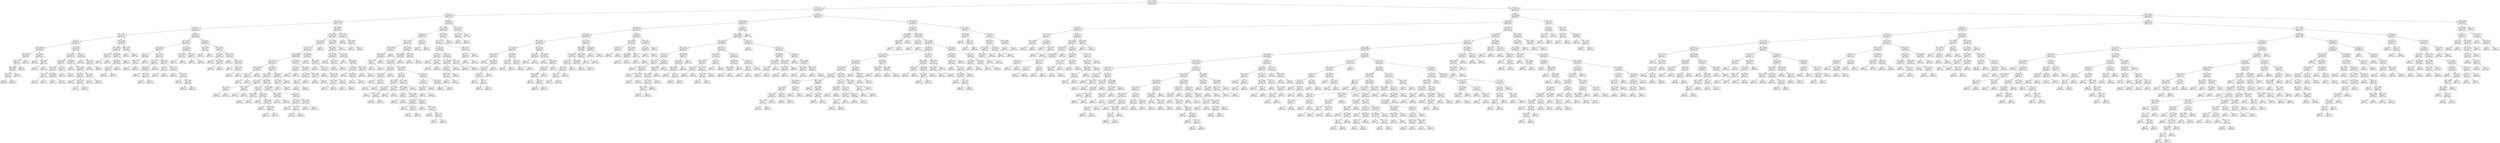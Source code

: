 digraph Tree {
node [shape=box] ;
0 [label="X[7] <= 0.432\nmse = 3747654.435\nsamples = 731\nvalue = 4504.349"] ;
1 [label="X[1] <= 0.5\nmse = 2241571.905\nsamples = 296\nvalue = 3037.807"] ;
0 -> 1 [labeldistance=2.5, labelangle=45, headlabel="True"] ;
2 [label="X[0] <= 3.0\nmse = 1039088.724\nsamples = 157\nvalue = 2227.229"] ;
1 -> 2 ;
3 [label="X[2] <= 2.5\nmse = 344731.62\nsamples = 108\nvalue = 1711.139"] ;
2 -> 3 ;
4 [label="X[2] <= 1.5\nmse = 152891.098\nsamples = 57\nvalue = 1421.088"] ;
3 -> 4 ;
5 [label="X[8] <= 0.687\nmse = 134231.7\nsamples = 31\nvalue = 1231.903"] ;
4 -> 5 ;
6 [label="X[5] <= 0.5\nmse = 85552.578\nsamples = 23\nvalue = 1342.174"] ;
5 -> 6 ;
7 [label="X[7] <= 0.186\nmse = 16943.188\nsamples = 8\nvalue = 1037.25"] ;
6 -> 7 ;
8 [label="X[9] <= 0.314\nmse = 4244.24\nsamples = 5\nvalue = 949.6"] ;
7 -> 8 ;
9 [label="X[9] <= 0.257\nmse = 217.25\nsamples = 4\nvalue = 981.5"] ;
8 -> 9 ;
10 [label="X[8] <= 0.487\nmse = 64.667\nsamples = 3\nvalue = 989.0"] ;
9 -> 10 ;
11 [label="X[7] <= 0.078\nmse = 6.25\nsamples = 2\nvalue = 983.5"] ;
10 -> 11 ;
12 [label="mse = 0.0\nsamples = 1\nvalue = 981.0"] ;
11 -> 12 ;
13 [label="mse = 0.0\nsamples = 1\nvalue = 986.0"] ;
11 -> 13 ;
14 [label="mse = 0.0\nsamples = 1\nvalue = 1000.0"] ;
10 -> 14 ;
15 [label="mse = 0.0\nsamples = 1\nvalue = 959.0"] ;
9 -> 15 ;
16 [label="mse = 0.0\nsamples = 1\nvalue = 822.0"] ;
8 -> 16 ;
17 [label="X[7] <= 0.214\nmse = 3963.556\nsamples = 3\nvalue = 1183.333"] ;
7 -> 17 ;
18 [label="mse = 0.0\nsamples = 1\nvalue = 1098.0"] ;
17 -> 18 ;
19 [label="X[8] <= 0.491\nmse = 484.0\nsamples = 2\nvalue = 1226.0"] ;
17 -> 19 ;
20 [label="mse = 0.0\nsamples = 1\nvalue = 1204.0"] ;
19 -> 20 ;
21 [label="mse = 0.0\nsamples = 1\nvalue = 1248.0"] ;
19 -> 21 ;
22 [label="X[7] <= 0.214\nmse = 46108.427\nsamples = 15\nvalue = 1504.8"] ;
6 -> 22 ;
23 [label="X[7] <= 0.175\nmse = 15898.722\nsamples = 12\nvalue = 1421.667"] ;
22 -> 23 ;
24 [label="X[7] <= 0.167\nmse = 9038.917\nsamples = 6\nvalue = 1331.5"] ;
23 -> 24 ;
25 [label="X[9] <= 0.191\nmse = 1662.5\nsamples = 4\nvalue = 1391.0"] ;
24 -> 25 ;
26 [label="X[4] <= 3.0\nmse = 6.25\nsamples = 2\nvalue = 1418.5"] ;
25 -> 26 ;
27 [label="mse = 0.0\nsamples = 1\nvalue = 1416.0"] ;
26 -> 27 ;
28 [label="mse = 0.0\nsamples = 1\nvalue = 1421.0"] ;
26 -> 28 ;
29 [label="X[9] <= 0.262\nmse = 1806.25\nsamples = 2\nvalue = 1363.5"] ;
25 -> 29 ;
30 [label="mse = 0.0\nsamples = 1\nvalue = 1321.0"] ;
29 -> 30 ;
31 [label="mse = 0.0\nsamples = 1\nvalue = 1406.0"] ;
29 -> 31 ;
32 [label="X[4] <= 2.5\nmse = 2550.25\nsamples = 2\nvalue = 1212.5"] ;
24 -> 32 ;
33 [label="mse = 0.0\nsamples = 1\nvalue = 1263.0"] ;
32 -> 33 ;
34 [label="mse = 0.0\nsamples = 1\nvalue = 1162.0"] ;
32 -> 34 ;
35 [label="X[8] <= 0.447\nmse = 6498.472\nsamples = 6\nvalue = 1511.833"] ;
23 -> 35 ;
36 [label="mse = 0.0\nsamples = 1\nvalue = 1349.0"] ;
35 -> 36 ;
37 [label="X[7] <= 0.198\nmse = 1434.64\nsamples = 5\nvalue = 1544.4"] ;
35 -> 37 ;
38 [label="X[7] <= 0.179\nmse = 326.0\nsamples = 3\nvalue = 1518.0"] ;
37 -> 38 ;
39 [label="mse = 0.0\nsamples = 1\nvalue = 1543.0"] ;
38 -> 39 ;
40 [label="X[7] <= 0.189\nmse = 20.25\nsamples = 2\nvalue = 1505.5"] ;
38 -> 40 ;
41 [label="mse = 0.0\nsamples = 1\nvalue = 1501.0"] ;
40 -> 41 ;
42 [label="mse = 0.0\nsamples = 1\nvalue = 1510.0"] ;
40 -> 42 ;
43 [label="X[7] <= 0.202\nmse = 484.0\nsamples = 2\nvalue = 1584.0"] ;
37 -> 43 ;
44 [label="mse = 0.0\nsamples = 1\nvalue = 1562.0"] ;
43 -> 44 ;
45 [label="mse = 0.0\nsamples = 1\nvalue = 1606.0"] ;
43 -> 45 ;
46 [label="X[6] <= 1.5\nmse = 28724.222\nsamples = 3\nvalue = 1837.333"] ;
22 -> 46 ;
47 [label="mse = 0.0\nsamples = 1\nvalue = 1600.0"] ;
46 -> 47 ;
48 [label="X[9] <= 0.163\nmse = 841.0\nsamples = 2\nvalue = 1956.0"] ;
46 -> 48 ;
49 [label="mse = 0.0\nsamples = 1\nvalue = 1985.0"] ;
48 -> 49 ;
50 [label="mse = 0.0\nsamples = 1\nvalue = 1927.0"] ;
48 -> 50 ;
51 [label="X[8] <= 0.834\nmse = 138718.359\nsamples = 8\nvalue = 914.875"] ;
5 -> 51 ;
52 [label="X[8] <= 0.709\nmse = 136729.222\nsamples = 6\nvalue = 1021.667"] ;
51 -> 52 ;
53 [label="X[7] <= 0.279\nmse = 34225.0\nsamples = 2\nvalue = 616.0"] ;
52 -> 53 ;
54 [label="mse = 0.0\nsamples = 1\nvalue = 431.0"] ;
53 -> 54 ;
55 [label="mse = 0.0\nsamples = 1\nvalue = 801.0"] ;
53 -> 55 ;
56 [label="X[9] <= 0.184\nmse = 64557.25\nsamples = 4\nvalue = 1224.5"] ;
52 -> 56 ;
57 [label="X[8] <= 0.799\nmse = 5609.556\nsamples = 3\nvalue = 1082.667"] ;
56 -> 57 ;
58 [label="X[5] <= 0.5\nmse = 1260.25\nsamples = 2\nvalue = 1131.5"] ;
57 -> 58 ;
59 [label="mse = 0.0\nsamples = 1\nvalue = 1096.0"] ;
58 -> 59 ;
60 [label="mse = 0.0\nsamples = 1\nvalue = 1167.0"] ;
58 -> 60 ;
61 [label="mse = 0.0\nsamples = 1\nvalue = 985.0"] ;
57 -> 61 ;
62 [label="mse = 0.0\nsamples = 1\nvalue = 1650.0"] ;
56 -> 62 ;
63 [label="X[8] <= 0.862\nmse = 7832.25\nsamples = 2\nvalue = 594.5"] ;
51 -> 63 ;
64 [label="mse = 0.0\nsamples = 1\nvalue = 683.0"] ;
63 -> 64 ;
65 [label="mse = 0.0\nsamples = 1\nvalue = 506.0"] ;
63 -> 65 ;
66 [label="X[6] <= 1.5\nmse = 81585.149\nsamples = 26\nvalue = 1646.654"] ;
4 -> 66 ;
67 [label="X[7] <= 0.317\nmse = 60358.533\nsamples = 17\nvalue = 1752.235"] ;
66 -> 67 ;
68 [label="X[8] <= 0.43\nmse = 26686.462\nsamples = 13\nvalue = 1671.0"] ;
67 -> 68 ;
69 [label="X[4] <= 2.5\nmse = 2382.0\nsamples = 3\nvalue = 1848.0"] ;
68 -> 69 ;
70 [label="X[8] <= 0.361\nmse = 2.25\nsamples = 2\nvalue = 1813.5"] ;
69 -> 70 ;
71 [label="mse = 0.0\nsamples = 1\nvalue = 1815.0"] ;
70 -> 71 ;
72 [label="mse = 0.0\nsamples = 1\nvalue = 1812.0"] ;
70 -> 72 ;
73 [label="mse = 0.0\nsamples = 1\nvalue = 1917.0"] ;
69 -> 73 ;
74 [label="X[9] <= 0.191\nmse = 21759.49\nsamples = 10\nvalue = 1617.9"] ;
68 -> 74 ;
75 [label="X[4] <= 5.5\nmse = 16231.25\nsamples = 4\nvalue = 1762.5"] ;
74 -> 75 ;
76 [label="X[4] <= 0.5\nmse = 2689.556\nsamples = 3\nvalue = 1693.667"] ;
75 -> 76 ;
77 [label="mse = 0.0\nsamples = 1\nvalue = 1623.0"] ;
76 -> 77 ;
78 [label="X[9] <= 0.077\nmse = 289.0\nsamples = 2\nvalue = 1729.0"] ;
76 -> 78 ;
79 [label="mse = 0.0\nsamples = 1\nvalue = 1712.0"] ;
78 -> 79 ;
80 [label="mse = 0.0\nsamples = 1\nvalue = 1746.0"] ;
78 -> 80 ;
81 [label="mse = 0.0\nsamples = 1\nvalue = 1969.0"] ;
75 -> 81 ;
82 [label="X[9] <= 0.213\nmse = 2212.583\nsamples = 6\nvalue = 1521.5"] ;
74 -> 82 ;
83 [label="X[4] <= 4.0\nmse = 121.0\nsamples = 2\nvalue = 1461.0"] ;
82 -> 83 ;
84 [label="mse = 0.0\nsamples = 1\nvalue = 1450.0"] ;
83 -> 84 ;
85 [label="mse = 0.0\nsamples = 1\nvalue = 1472.0"] ;
83 -> 85 ;
86 [label="X[5] <= 0.5\nmse = 513.188\nsamples = 4\nvalue = 1551.75"] ;
82 -> 86 ;
87 [label="mse = 0.0\nsamples = 1\nvalue = 1589.0"] ;
86 -> 87 ;
88 [label="X[4] <= 3.0\nmse = 67.556\nsamples = 3\nvalue = 1539.333"] ;
86 -> 88 ;
89 [label="mse = 0.0\nsamples = 1\nvalue = 1530.0"] ;
88 -> 89 ;
90 [label="X[8] <= 0.438\nmse = 36.0\nsamples = 2\nvalue = 1544.0"] ;
88 -> 90 ;
91 [label="mse = 0.0\nsamples = 1\nvalue = 1538.0"] ;
90 -> 91 ;
92 [label="mse = 0.0\nsamples = 1\nvalue = 1550.0"] ;
90 -> 92 ;
93 [label="X[7] <= 0.371\nmse = 78641.688\nsamples = 4\nvalue = 2016.25"] ;
67 -> 93 ;
94 [label="X[8] <= 0.552\nmse = 20592.25\nsamples = 2\nvalue = 2258.5"] ;
93 -> 94 ;
95 [label="mse = 0.0\nsamples = 1\nvalue = 2115.0"] ;
94 -> 95 ;
96 [label="mse = 0.0\nsamples = 1\nvalue = 2402.0"] ;
94 -> 96 ;
97 [label="X[4] <= 3.5\nmse = 19321.0\nsamples = 2\nvalue = 1774.0"] ;
93 -> 97 ;
98 [label="mse = 0.0\nsamples = 1\nvalue = 1913.0"] ;
97 -> 98 ;
99 [label="mse = 0.0\nsamples = 1\nvalue = 1635.0"] ;
97 -> 99 ;
100 [label="X[5] <= 0.5\nmse = 60850.617\nsamples = 9\nvalue = 1447.222"] ;
66 -> 100 ;
101 [label="X[7] <= 0.268\nmse = 2601.0\nsamples = 2\nvalue = 1056.0"] ;
100 -> 101 ;
102 [label="mse = 0.0\nsamples = 1\nvalue = 1005.0"] ;
101 -> 102 ;
103 [label="mse = 0.0\nsamples = 1\nvalue = 1107.0"] ;
101 -> 103 ;
104 [label="X[8] <= 0.705\nmse = 21269.143\nsamples = 7\nvalue = 1559.0"] ;
100 -> 104 ;
105 [label="X[7] <= 0.173\nmse = 6801.556\nsamples = 3\nvalue = 1706.667"] ;
104 -> 105 ;
106 [label="mse = 0.0\nsamples = 1\nvalue = 1605.0"] ;
105 -> 106 ;
107 [label="X[8] <= 0.641\nmse = 2450.25\nsamples = 2\nvalue = 1757.5"] ;
105 -> 107 ;
108 [label="mse = 0.0\nsamples = 1\nvalue = 1708.0"] ;
107 -> 108 ;
109 [label="mse = 0.0\nsamples = 1\nvalue = 1807.0"] ;
107 -> 109 ;
110 [label="X[7] <= 0.226\nmse = 3500.188\nsamples = 4\nvalue = 1448.25"] ;
104 -> 110 ;
111 [label="mse = 0.0\nsamples = 1\nvalue = 1360.0"] ;
110 -> 111 ;
112 [label="X[7] <= 0.312\nmse = 1205.556\nsamples = 3\nvalue = 1477.667"] ;
110 -> 112 ;
113 [label="mse = 0.0\nsamples = 1\nvalue = 1526.0"] ;
112 -> 113 ;
114 [label="X[8] <= 0.794\nmse = 56.25\nsamples = 2\nvalue = 1453.5"] ;
112 -> 114 ;
115 [label="mse = 0.0\nsamples = 1\nvalue = 1461.0"] ;
114 -> 115 ;
116 [label="mse = 0.0\nsamples = 1\nvalue = 1446.0"] ;
114 -> 116 ;
117 [label="X[8] <= 0.883\nmse = 360025.0\nsamples = 51\nvalue = 2035.314"] ;
3 -> 117 ;
118 [label="X[7] <= 0.39\nmse = 301338.604\nsamples = 48\nvalue = 2098.25"] ;
117 -> 118 ;
119 [label="X[7] <= 0.387\nmse = 279579.336\nsamples = 38\nvalue = 1983.921"] ;
118 -> 119 ;
120 [label="X[7] <= 0.34\nmse = 235725.722\nsamples = 37\nvalue = 2020.703"] ;
119 -> 120 ;
121 [label="X[8] <= 0.668\nmse = 218946.982\nsamples = 30\nvalue = 1934.867"] ;
120 -> 121 ;
122 [label="X[9] <= 0.136\nmse = 171134.057\nsamples = 23\nvalue = 2043.174"] ;
121 -> 122 ;
123 [label="X[8] <= 0.605\nmse = 129536.889\nsamples = 3\nvalue = 2518.333"] ;
122 -> 123 ;
124 [label="X[2] <= 7.5\nmse = 21025.0\nsamples = 2\nvalue = 2278.0"] ;
123 -> 124 ;
125 [label="mse = 0.0\nsamples = 1\nvalue = 2133.0"] ;
124 -> 125 ;
126 [label="mse = 0.0\nsamples = 1\nvalue = 2423.0"] ;
124 -> 126 ;
127 [label="mse = 0.0\nsamples = 1\nvalue = 2999.0"] ;
123 -> 127 ;
128 [label="X[2] <= 8.0\nmse = 138427.19\nsamples = 20\nvalue = 1971.9"] ;
122 -> 128 ;
129 [label="X[7] <= 0.263\nmse = 71183.426\nsamples = 17\nvalue = 2047.529"] ;
128 -> 129 ;
130 [label="X[7] <= 0.257\nmse = 12646.25\nsamples = 4\nvalue = 1798.5"] ;
129 -> 130 ;
131 [label="X[9] <= 0.205\nmse = 16.0\nsamples = 2\nvalue = 1689.0"] ;
130 -> 131 ;
132 [label="mse = 0.0\nsamples = 1\nvalue = 1693.0"] ;
131 -> 132 ;
133 [label="mse = 0.0\nsamples = 1\nvalue = 1685.0"] ;
131 -> 133 ;
134 [label="X[7] <= 0.262\nmse = 1296.0\nsamples = 2\nvalue = 1908.0"] ;
130 -> 134 ;
135 [label="mse = 0.0\nsamples = 1\nvalue = 1944.0"] ;
134 -> 135 ;
136 [label="mse = 0.0\nsamples = 1\nvalue = 1872.0"] ;
134 -> 136 ;
137 [label="X[8] <= 0.496\nmse = 64241.822\nsamples = 13\nvalue = 2124.154"] ;
129 -> 137 ;
138 [label="X[5] <= 0.5\nmse = 32117.667\nsamples = 6\nvalue = 2294.0"] ;
137 -> 138 ;
139 [label="X[7] <= 0.299\nmse = 156.25\nsamples = 2\nvalue = 2483.5"] ;
138 -> 139 ;
140 [label="mse = 0.0\nsamples = 1\nvalue = 2496.0"] ;
139 -> 140 ;
141 [label="mse = 0.0\nsamples = 1\nvalue = 2471.0"] ;
139 -> 141 ;
142 [label="X[4] <= 1.5\nmse = 21165.688\nsamples = 4\nvalue = 2199.25"] ;
138 -> 142 ;
143 [label="mse = 0.0\nsamples = 1\nvalue = 2028.0"] ;
142 -> 143 ;
144 [label="X[9] <= 0.229\nmse = 15186.889\nsamples = 3\nvalue = 2256.333"] ;
142 -> 144 ;
145 [label="mse = 0.0\nsamples = 1\nvalue = 2425.0"] ;
144 -> 145 ;
146 [label="X[9] <= 0.269\nmse = 1444.0\nsamples = 2\nvalue = 2172.0"] ;
144 -> 146 ;
147 [label="mse = 0.0\nsamples = 1\nvalue = 2210.0"] ;
146 -> 147 ;
148 [label="mse = 0.0\nsamples = 1\nvalue = 2134.0"] ;
146 -> 148 ;
149 [label="X[7] <= 0.308\nmse = 45855.959\nsamples = 7\nvalue = 1978.571"] ;
137 -> 149 ;
150 [label="X[7] <= 0.283\nmse = 24806.25\nsamples = 2\nvalue = 1693.5"] ;
149 -> 150 ;
151 [label="mse = 0.0\nsamples = 1\nvalue = 1851.0"] ;
150 -> 151 ;
152 [label="mse = 0.0\nsamples = 1\nvalue = 1536.0"] ;
150 -> 152 ;
153 [label="X[4] <= 5.5\nmse = 8767.04\nsamples = 5\nvalue = 2092.6"] ;
149 -> 153 ;
154 [label="X[7] <= 0.317\nmse = 1233.556\nsamples = 3\nvalue = 2026.333"] ;
153 -> 154 ;
155 [label="mse = 0.0\nsamples = 1\nvalue = 1977.0"] ;
154 -> 155 ;
156 [label="X[7] <= 0.321\nmse = 25.0\nsamples = 2\nvalue = 2051.0"] ;
154 -> 156 ;
157 [label="mse = 0.0\nsamples = 1\nvalue = 2056.0"] ;
156 -> 157 ;
158 [label="mse = 0.0\nsamples = 1\nvalue = 2046.0"] ;
156 -> 158 ;
159 [label="X[9] <= 0.209\nmse = 3600.0\nsamples = 2\nvalue = 2192.0"] ;
153 -> 159 ;
160 [label="mse = 0.0\nsamples = 1\nvalue = 2252.0"] ;
159 -> 160 ;
161 [label="mse = 0.0\nsamples = 1\nvalue = 2132.0"] ;
159 -> 161 ;
162 [label="X[5] <= 0.5\nmse = 303393.556\nsamples = 3\nvalue = 1543.333"] ;
128 -> 162 ;
163 [label="X[7] <= 0.312\nmse = 23409.0\nsamples = 2\nvalue = 1164.0"] ;
162 -> 163 ;
164 [label="mse = 0.0\nsamples = 1\nvalue = 1011.0"] ;
163 -> 164 ;
165 [label="mse = 0.0\nsamples = 1\nvalue = 1317.0"] ;
163 -> 165 ;
166 [label="mse = 0.0\nsamples = 1\nvalue = 2302.0"] ;
162 -> 166 ;
167 [label="X[9] <= 0.204\nmse = 210862.571\nsamples = 7\nvalue = 1579.0"] ;
121 -> 167 ;
168 [label="X[5] <= 0.5\nmse = 41616.0\nsamples = 2\nvalue = 958.0"] ;
167 -> 168 ;
169 [label="mse = 0.0\nsamples = 1\nvalue = 754.0"] ;
168 -> 169 ;
170 [label="mse = 0.0\nsamples = 1\nvalue = 1162.0"] ;
168 -> 170 ;
171 [label="X[7] <= 0.318\nmse = 62602.24\nsamples = 5\nvalue = 1827.4"] ;
167 -> 171 ;
172 [label="X[7] <= 0.298\nmse = 27179.556\nsamples = 3\nvalue = 1994.333"] ;
171 -> 172 ;
173 [label="X[4] <= 3.5\nmse = 169.0\nsamples = 2\nvalue = 1878.0"] ;
172 -> 173 ;
174 [label="mse = 0.0\nsamples = 1\nvalue = 1891.0"] ;
173 -> 174 ;
175 [label="mse = 0.0\nsamples = 1\nvalue = 1865.0"] ;
173 -> 175 ;
176 [label="mse = 0.0\nsamples = 1\nvalue = 2227.0"] ;
172 -> 176 ;
177 [label="X[8] <= 0.783\nmse = 11236.0\nsamples = 2\nvalue = 1577.0"] ;
171 -> 177 ;
178 [label="mse = 0.0\nsamples = 1\nvalue = 1683.0"] ;
177 -> 178 ;
179 [label="mse = 0.0\nsamples = 1\nvalue = 1471.0"] ;
177 -> 179 ;
180 [label="X[8] <= 0.504\nmse = 140730.816\nsamples = 7\nvalue = 2388.571"] ;
120 -> 180 ;
181 [label="mse = 0.0\nsamples = 1\nvalue = 3249.0"] ;
180 -> 181 ;
182 [label="X[7] <= 0.345\nmse = 20231.472\nsamples = 6\nvalue = 2245.167"] ;
180 -> 182 ;
183 [label="mse = 0.0\nsamples = 1\nvalue = 2455.0"] ;
182 -> 183 ;
184 [label="X[4] <= 1.5\nmse = 13710.56\nsamples = 5\nvalue = 2203.2"] ;
182 -> 184 ;
185 [label="mse = 0.0\nsamples = 1\nvalue = 2417.0"] ;
184 -> 185 ;
186 [label="X[8] <= 0.783\nmse = 2853.688\nsamples = 4\nvalue = 2149.75"] ;
184 -> 186 ;
187 [label="X[7] <= 0.369\nmse = 72.25\nsamples = 2\nvalue = 2200.5"] ;
186 -> 187 ;
188 [label="mse = 0.0\nsamples = 1\nvalue = 2192.0"] ;
187 -> 188 ;
189 [label="mse = 0.0\nsamples = 1\nvalue = 2209.0"] ;
187 -> 189 ;
190 [label="X[4] <= 4.5\nmse = 484.0\nsamples = 2\nvalue = 2099.0"] ;
186 -> 190 ;
191 [label="mse = 0.0\nsamples = 1\nvalue = 2121.0"] ;
190 -> 191 ;
192 [label="mse = 0.0\nsamples = 1\nvalue = 2077.0"] ;
190 -> 192 ;
193 [label="mse = 0.0\nsamples = 1\nvalue = 623.0"] ;
119 -> 193 ;
194 [label="X[9] <= 0.359\nmse = 145606.81\nsamples = 10\nvalue = 2532.7"] ;
118 -> 194 ;
195 [label="X[9] <= 0.215\nmse = 94600.0\nsamples = 9\nvalue = 2614.667"] ;
194 -> 195 ;
196 [label="X[9] <= 0.097\nmse = 17522.889\nsamples = 3\nvalue = 2902.333"] ;
195 -> 196 ;
197 [label="mse = 0.0\nsamples = 1\nvalue = 3068.0"] ;
196 -> 197 ;
198 [label="X[9] <= 0.178\nmse = 5700.25\nsamples = 2\nvalue = 2819.5"] ;
196 -> 198 ;
199 [label="mse = 0.0\nsamples = 1\nvalue = 2895.0"] ;
198 -> 199 ;
200 [label="mse = 0.0\nsamples = 1\nvalue = 2744.0"] ;
198 -> 200 ;
201 [label="X[4] <= 2.0\nmse = 71074.472\nsamples = 6\nvalue = 2470.833"] ;
195 -> 201 ;
202 [label="mse = 0.0\nsamples = 1\nvalue = 2077.0"] ;
201 -> 202 ;
203 [label="X[9] <= 0.257\nmse = 48064.24\nsamples = 5\nvalue = 2549.6"] ;
201 -> 203 ;
204 [label="X[2] <= 8.0\nmse = 42550.889\nsamples = 3\nvalue = 2435.667"] ;
203 -> 204 ;
205 [label="mse = 0.0\nsamples = 1\nvalue = 2162.0"] ;
204 -> 205 ;
206 [label="X[9] <= 0.221\nmse = 7656.25\nsamples = 2\nvalue = 2572.5"] ;
204 -> 206 ;
207 [label="mse = 0.0\nsamples = 1\nvalue = 2485.0"] ;
206 -> 207 ;
208 [label="mse = 0.0\nsamples = 1\nvalue = 2660.0"] ;
206 -> 208 ;
209 [label="X[7] <= 0.402\nmse = 7656.25\nsamples = 2\nvalue = 2720.5"] ;
203 -> 209 ;
210 [label="mse = 0.0\nsamples = 1\nvalue = 2808.0"] ;
209 -> 210 ;
211 [label="mse = 0.0\nsamples = 1\nvalue = 2633.0"] ;
209 -> 211 ;
212 [label="mse = 0.0\nsamples = 1\nvalue = 1795.0"] ;
194 -> 212 ;
213 [label="X[7] <= 0.322\nmse = 221622.222\nsamples = 3\nvalue = 1028.333"] ;
117 -> 213 ;
214 [label="mse = 0.0\nsamples = 1\nvalue = 1685.0"] ;
213 -> 214 ;
215 [label="X[9] <= 0.342\nmse = 9025.0\nsamples = 2\nvalue = 700.0"] ;
213 -> 215 ;
216 [label="mse = 0.0\nsamples = 1\nvalue = 795.0"] ;
215 -> 216 ;
217 [label="mse = 0.0\nsamples = 1\nvalue = 605.0"] ;
215 -> 217 ;
218 [label="X[6] <= 2.5\nmse = 688534.317\nsamples = 49\nvalue = 3364.735"] ;
2 -> 218 ;
219 [label="X[7] <= 0.385\nmse = 325352.029\nsamples = 46\nvalue = 3520.283"] ;
218 -> 219 ;
220 [label="X[3] <= 0.5\nmse = 269452.454\nsamples = 33\nvalue = 3357.697"] ;
219 -> 220 ;
221 [label="X[7] <= 0.262\nmse = 171338.57\nsamples = 31\nvalue = 3417.452"] ;
220 -> 221 ;
222 [label="X[8] <= 0.629\nmse = 100774.688\nsamples = 4\nvalue = 2805.75"] ;
221 -> 222 ;
223 [label="X[8] <= 0.574\nmse = 21358.222\nsamples = 3\nvalue = 2637.667"] ;
222 -> 223 ;
224 [label="X[9] <= 0.155\nmse = 4.0\nsamples = 2\nvalue = 2741.0"] ;
223 -> 224 ;
225 [label="mse = 0.0\nsamples = 1\nvalue = 2743.0"] ;
224 -> 225 ;
226 [label="mse = 0.0\nsamples = 1\nvalue = 2739.0"] ;
224 -> 226 ;
227 [label="mse = 0.0\nsamples = 1\nvalue = 2431.0"] ;
223 -> 227 ;
228 [label="mse = 0.0\nsamples = 1\nvalue = 3310.0"] ;
222 -> 228 ;
229 [label="X[8] <= 0.784\nmse = 118146.143\nsamples = 27\nvalue = 3508.074"] ;
221 -> 229 ;
230 [label="X[9] <= 0.288\nmse = 98269.818\nsamples = 25\nvalue = 3554.68"] ;
229 -> 230 ;
231 [label="X[7] <= 0.28\nmse = 91440.66\nsamples = 24\nvalue = 3575.583"] ;
230 -> 231 ;
232 [label="X[4] <= 5.5\nmse = 7198.688\nsamples = 4\nvalue = 3326.75"] ;
231 -> 232 ;
233 [label="X[7] <= 0.27\nmse = 1286.889\nsamples = 3\nvalue = 3372.333"] ;
232 -> 233 ;
234 [label="mse = 0.0\nsamples = 1\nvalue = 3322.0"] ;
233 -> 234 ;
235 [label="X[4] <= 3.0\nmse = 30.25\nsamples = 2\nvalue = 3397.5"] ;
233 -> 235 ;
236 [label="mse = 0.0\nsamples = 1\nvalue = 3403.0"] ;
235 -> 236 ;
237 [label="mse = 0.0\nsamples = 1\nvalue = 3392.0"] ;
235 -> 237 ;
238 [label="mse = 0.0\nsamples = 1\nvalue = 3190.0"] ;
232 -> 238 ;
239 [label="X[7] <= 0.366\nmse = 93428.728\nsamples = 20\nvalue = 3625.35"] ;
231 -> 239 ;
240 [label="X[4] <= 2.5\nmse = 32373.84\nsamples = 15\nvalue = 3687.6"] ;
239 -> 240 ;
241 [label="X[7] <= 0.335\nmse = 15029.44\nsamples = 5\nvalue = 3531.4"] ;
240 -> 241 ;
242 [label="X[2] <= 11.0\nmse = 6891.556\nsamples = 3\nvalue = 3446.333"] ;
241 -> 242 ;
243 [label="mse = 0.0\nsamples = 1\nvalue = 3331.0"] ;
242 -> 243 ;
244 [label="X[9] <= 0.112\nmse = 361.0\nsamples = 2\nvalue = 3504.0"] ;
242 -> 244 ;
245 [label="mse = 0.0\nsamples = 1\nvalue = 3485.0"] ;
244 -> 245 ;
246 [label="mse = 0.0\nsamples = 1\nvalue = 3523.0"] ;
244 -> 246 ;
247 [label="X[7] <= 0.344\nmse = 100.0\nsamples = 2\nvalue = 3659.0"] ;
241 -> 247 ;
248 [label="mse = 0.0\nsamples = 1\nvalue = 3669.0"] ;
247 -> 248 ;
249 [label="mse = 0.0\nsamples = 1\nvalue = 3649.0"] ;
247 -> 249 ;
250 [label="X[7] <= 0.344\nmse = 22747.21\nsamples = 10\nvalue = 3765.7"] ;
240 -> 250 ;
251 [label="X[7] <= 0.306\nmse = 14067.062\nsamples = 9\nvalue = 3732.222"] ;
250 -> 251 ;
252 [label="X[4] <= 5.5\nmse = 9.0\nsamples = 2\nvalue = 3617.0"] ;
251 -> 252 ;
253 [label="mse = 0.0\nsamples = 1\nvalue = 3620.0"] ;
252 -> 253 ;
254 [label="mse = 0.0\nsamples = 1\nvalue = 3614.0"] ;
252 -> 254 ;
255 [label="X[9] <= 0.205\nmse = 13206.694\nsamples = 7\nvalue = 3765.143"] ;
251 -> 255 ;
256 [label="X[9] <= 0.081\nmse = 8310.222\nsamples = 3\nvalue = 3868.667"] ;
255 -> 256 ;
257 [label="mse = 0.0\nsamples = 1\nvalue = 3740.0"] ;
256 -> 257 ;
258 [label="X[9] <= 0.145\nmse = 49.0\nsamples = 2\nvalue = 3933.0"] ;
256 -> 258 ;
259 [label="mse = 0.0\nsamples = 1\nvalue = 3940.0"] ;
258 -> 259 ;
260 [label="mse = 0.0\nsamples = 1\nvalue = 3926.0"] ;
258 -> 260 ;
261 [label="X[4] <= 3.5\nmse = 2812.75\nsamples = 4\nvalue = 3687.5"] ;
255 -> 261 ;
262 [label="mse = 0.0\nsamples = 1\nvalue = 3613.0"] ;
261 -> 262 ;
263 [label="X[8] <= 0.513\nmse = 1283.556\nsamples = 3\nvalue = 3712.333"] ;
261 -> 263 ;
264 [label="mse = 0.0\nsamples = 1\nvalue = 3663.0"] ;
263 -> 264 ;
265 [label="X[8] <= 0.555\nmse = 100.0\nsamples = 2\nvalue = 3737.0"] ;
263 -> 265 ;
266 [label="mse = 0.0\nsamples = 1\nvalue = 3727.0"] ;
265 -> 266 ;
267 [label="mse = 0.0\nsamples = 1\nvalue = 3747.0"] ;
265 -> 267 ;
268 [label="mse = 0.0\nsamples = 1\nvalue = 4067.0"] ;
250 -> 268 ;
269 [label="X[8] <= 0.7\nmse = 230092.64\nsamples = 5\nvalue = 3438.6"] ;
239 -> 269 ;
270 [label="X[6] <= 1.5\nmse = 105720.222\nsamples = 3\nvalue = 3145.667"] ;
269 -> 270 ;
271 [label="X[7] <= 0.375\nmse = 19044.0\nsamples = 2\nvalue = 2930.0"] ;
270 -> 271 ;
272 [label="mse = 0.0\nsamples = 1\nvalue = 2792.0"] ;
271 -> 272 ;
273 [label="mse = 0.0\nsamples = 1\nvalue = 3068.0"] ;
271 -> 273 ;
274 [label="mse = 0.0\nsamples = 1\nvalue = 3577.0"] ;
270 -> 274 ;
275 [label="X[8] <= 0.74\nmse = 94864.0\nsamples = 2\nvalue = 3878.0"] ;
269 -> 275 ;
276 [label="mse = 0.0\nsamples = 1\nvalue = 4186.0"] ;
275 -> 276 ;
277 [label="mse = 0.0\nsamples = 1\nvalue = 3570.0"] ;
275 -> 277 ;
278 [label="mse = 0.0\nsamples = 1\nvalue = 3053.0"] ;
230 -> 278 ;
279 [label="X[8] <= 0.803\nmse = 56.25\nsamples = 2\nvalue = 2925.5"] ;
229 -> 279 ;
280 [label="mse = 0.0\nsamples = 1\nvalue = 2918.0"] ;
279 -> 280 ;
281 [label="mse = 0.0\nsamples = 1\nvalue = 2933.0"] ;
279 -> 281 ;
282 [label="X[4] <= 4.5\nmse = 877032.25\nsamples = 2\nvalue = 2431.5"] ;
220 -> 282 ;
283 [label="mse = 0.0\nsamples = 1\nvalue = 1495.0"] ;
282 -> 283 ;
284 [label="mse = 0.0\nsamples = 1\nvalue = 3368.0"] ;
282 -> 284 ;
285 [label="X[9] <= 0.282\nmse = 229813.385\nsamples = 13\nvalue = 3933.0"] ;
219 -> 285 ;
286 [label="X[2] <= 11.5\nmse = 44754.722\nsamples = 12\nvalue = 4058.333"] ;
285 -> 286 ;
287 [label="X[2] <= 10.5\nmse = 18641.877\nsamples = 9\nvalue = 4158.889"] ;
286 -> 287 ;
288 [label="X[4] <= 2.5\nmse = 1252.667\nsamples = 3\nvalue = 4331.0"] ;
287 -> 288 ;
289 [label="mse = 0.0\nsamples = 1\nvalue = 4381.0"] ;
288 -> 289 ;
290 [label="X[9] <= 0.157\nmse = 4.0\nsamples = 2\nvalue = 4306.0"] ;
288 -> 290 ;
291 [label="mse = 0.0\nsamples = 1\nvalue = 4308.0"] ;
290 -> 291 ;
292 [label="mse = 0.0\nsamples = 1\nvalue = 4304.0"] ;
290 -> 292 ;
293 [label="X[4] <= 3.5\nmse = 5119.806\nsamples = 6\nvalue = 4072.833"] ;
287 -> 293 ;
294 [label="X[7] <= 0.405\nmse = 4070.688\nsamples = 4\nvalue = 4104.25"] ;
293 -> 294 ;
295 [label="X[4] <= 2.5\nmse = 916.222\nsamples = 3\nvalue = 4070.667"] ;
294 -> 295 ;
296 [label="X[9] <= 0.096\nmse = 272.25\nsamples = 2\nvalue = 4051.5"] ;
295 -> 296 ;
297 [label="mse = 0.0\nsamples = 1\nvalue = 4035.0"] ;
296 -> 297 ;
298 [label="mse = 0.0\nsamples = 1\nvalue = 4068.0"] ;
296 -> 298 ;
299 [label="mse = 0.0\nsamples = 1\nvalue = 4109.0"] ;
295 -> 299 ;
300 [label="mse = 0.0\nsamples = 1\nvalue = 4205.0"] ;
294 -> 300 ;
301 [label="X[4] <= 4.5\nmse = 1296.0\nsamples = 2\nvalue = 4010.0"] ;
293 -> 301 ;
302 [label="mse = 0.0\nsamples = 1\nvalue = 3974.0"] ;
301 -> 302 ;
303 [label="mse = 0.0\nsamples = 1\nvalue = 4046.0"] ;
301 -> 303 ;
304 [label="X[8] <= 0.731\nmse = 1756.222\nsamples = 3\nvalue = 3756.667"] ;
286 -> 304 ;
305 [label="X[4] <= 3.0\nmse = 420.25\nsamples = 2\nvalue = 3729.5"] ;
304 -> 305 ;
306 [label="mse = 0.0\nsamples = 1\nvalue = 3750.0"] ;
305 -> 306 ;
307 [label="mse = 0.0\nsamples = 1\nvalue = 3709.0"] ;
305 -> 307 ;
308 [label="mse = 0.0\nsamples = 1\nvalue = 3811.0"] ;
304 -> 308 ;
309 [label="mse = 0.0\nsamples = 1\nvalue = 2429.0"] ;
285 -> 309 ;
310 [label="X[7] <= 0.413\nmse = 197787.556\nsamples = 3\nvalue = 979.667"] ;
218 -> 310 ;
311 [label="X[8] <= 0.926\nmse = 1521.0\nsamples = 2\nvalue = 666.0"] ;
310 -> 311 ;
312 [label="mse = 0.0\nsamples = 1\nvalue = 627.0"] ;
311 -> 312 ;
313 [label="mse = 0.0\nsamples = 1\nvalue = 705.0"] ;
311 -> 313 ;
314 [label="mse = 0.0\nsamples = 1\nvalue = 1607.0"] ;
310 -> 314 ;
315 [label="X[0] <= 1.5\nmse = 2019428.703\nsamples = 139\nvalue = 3953.353"] ;
1 -> 315 ;
316 [label="X[7] <= 0.28\nmse = 1041295.254\nsamples = 78\nvalue = 3170.949"] ;
315 -> 316 ;
317 [label="X[8] <= 0.727\nmse = 649926.408\nsamples = 37\nvalue = 2499.568"] ;
316 -> 317 ;
318 [label="X[9] <= 0.23\nmse = 436816.168\nsamples = 28\nvalue = 2746.214"] ;
317 -> 318 ;
319 [label="X[9] <= 0.191\nmse = 290018.052\nsamples = 18\nvalue = 3055.944"] ;
318 -> 319 ;
320 [label="X[7] <= 0.25\nmse = 215989.69\nsamples = 10\nvalue = 2729.1"] ;
319 -> 320 ;
321 [label="X[8] <= 0.413\nmse = 239773.139\nsamples = 6\nvalue = 2529.167"] ;
320 -> 321 ;
322 [label="mse = 0.0\nsamples = 1\nvalue = 3422.0"] ;
321 -> 322 ;
323 [label="X[7] <= 0.235\nmse = 96411.44\nsamples = 5\nvalue = 2350.6"] ;
321 -> 323 ;
324 [label="X[2] <= 6.5\nmse = 21250.25\nsamples = 4\nvalue = 2491.5"] ;
323 -> 324 ;
325 [label="X[5] <= 0.5\nmse = 3264.222\nsamples = 3\nvalue = 2412.333"] ;
324 -> 325 ;
326 [label="mse = 0.0\nsamples = 1\nvalue = 2493.0"] ;
325 -> 326 ;
327 [label="X[4] <= 2.0\nmse = 16.0\nsamples = 2\nvalue = 2372.0"] ;
325 -> 327 ;
328 [label="mse = 0.0\nsamples = 1\nvalue = 2376.0"] ;
327 -> 328 ;
329 [label="mse = 0.0\nsamples = 1\nvalue = 2368.0"] ;
327 -> 329 ;
330 [label="mse = 0.0\nsamples = 1\nvalue = 2729.0"] ;
324 -> 330 ;
331 [label="mse = 0.0\nsamples = 1\nvalue = 1787.0"] ;
323 -> 331 ;
332 [label="X[8] <= 0.639\nmse = 30414.5\nsamples = 4\nvalue = 3029.0"] ;
320 -> 332 ;
333 [label="X[7] <= 0.26\nmse = 7832.25\nsamples = 2\nvalue = 3183.5"] ;
332 -> 333 ;
334 [label="mse = 0.0\nsamples = 1\nvalue = 3095.0"] ;
333 -> 334 ;
335 [label="mse = 0.0\nsamples = 1\nvalue = 3272.0"] ;
333 -> 335 ;
336 [label="X[4] <= 1.5\nmse = 5256.25\nsamples = 2\nvalue = 2874.5"] ;
332 -> 336 ;
337 [label="mse = 0.0\nsamples = 1\nvalue = 2947.0"] ;
336 -> 337 ;
338 [label="mse = 0.0\nsamples = 1\nvalue = 2802.0"] ;
336 -> 338 ;
339 [label="X[9] <= 0.202\nmse = 82101.75\nsamples = 8\nvalue = 3464.5"] ;
319 -> 339 ;
340 [label="X[2] <= 2.5\nmse = 3969.0\nsamples = 2\nvalue = 3893.0"] ;
339 -> 340 ;
341 [label="mse = 0.0\nsamples = 1\nvalue = 3830.0"] ;
340 -> 341 ;
342 [label="mse = 0.0\nsamples = 1\nvalue = 3956.0"] ;
340 -> 342 ;
343 [label="X[8] <= 0.405\nmse = 26540.556\nsamples = 6\nvalue = 3321.667"] ;
339 -> 343 ;
344 [label="mse = 0.0\nsamples = 1\nvalue = 3624.0"] ;
343 -> 344 ;
345 [label="X[7] <= 0.28\nmse = 9911.36\nsamples = 5\nvalue = 3261.2"] ;
343 -> 345 ;
346 [label="X[4] <= 4.5\nmse = 6927.688\nsamples = 4\nvalue = 3294.25"] ;
345 -> 346 ;
347 [label="X[8] <= 0.454\nmse = 1580.667\nsamples = 3\nvalue = 3338.0"] ;
346 -> 347 ;
348 [label="mse = 0.0\nsamples = 1\nvalue = 3389.0"] ;
347 -> 348 ;
349 [label="X[2] <= 2.0\nmse = 420.25\nsamples = 2\nvalue = 3312.5"] ;
347 -> 349 ;
350 [label="mse = 0.0\nsamples = 1\nvalue = 3292.0"] ;
349 -> 350 ;
351 [label="mse = 0.0\nsamples = 1\nvalue = 3333.0"] ;
349 -> 351 ;
352 [label="mse = 0.0\nsamples = 1\nvalue = 3163.0"] ;
346 -> 352 ;
353 [label="mse = 0.0\nsamples = 1\nvalue = 3129.0"] ;
345 -> 353 ;
354 [label="X[7] <= 0.274\nmse = 217551.61\nsamples = 10\nvalue = 2188.7"] ;
318 -> 354 ;
355 [label="X[9] <= 0.387\nmse = 72880.5\nsamples = 8\nvalue = 1998.0"] ;
354 -> 355 ;
356 [label="X[7] <= 0.255\nmse = 35860.222\nsamples = 6\nvalue = 2117.667"] ;
355 -> 356 ;
357 [label="X[4] <= 3.0\nmse = 6074.188\nsamples = 4\nvalue = 2239.75"] ;
356 -> 357 ;
358 [label="X[4] <= 1.5\nmse = 1070.889\nsamples = 3\nvalue = 2281.667"] ;
357 -> 358 ;
359 [label="X[4] <= 0.5\nmse = 42.25\nsamples = 2\nvalue = 2304.5"] ;
358 -> 359 ;
360 [label="mse = 0.0\nsamples = 1\nvalue = 2311.0"] ;
359 -> 360 ;
361 [label="mse = 0.0\nsamples = 1\nvalue = 2298.0"] ;
359 -> 361 ;
362 [label="mse = 0.0\nsamples = 1\nvalue = 2236.0"] ;
358 -> 362 ;
363 [label="mse = 0.0\nsamples = 1\nvalue = 2114.0"] ;
357 -> 363 ;
364 [label="X[7] <= 0.264\nmse = 6006.25\nsamples = 2\nvalue = 1873.5"] ;
356 -> 364 ;
365 [label="mse = 0.0\nsamples = 1\nvalue = 1796.0"] ;
364 -> 365 ;
366 [label="mse = 0.0\nsamples = 1\nvalue = 1951.0"] ;
364 -> 366 ;
367 [label="X[8] <= 0.453\nmse = 12100.0\nsamples = 2\nvalue = 1639.0"] ;
355 -> 367 ;
368 [label="mse = 0.0\nsamples = 1\nvalue = 1749.0"] ;
367 -> 368 ;
369 [label="mse = 0.0\nsamples = 1\nvalue = 1529.0"] ;
367 -> 369 ;
370 [label="X[5] <= 0.5\nmse = 68906.25\nsamples = 2\nvalue = 2951.5"] ;
354 -> 370 ;
371 [label="mse = 0.0\nsamples = 1\nvalue = 2689.0"] ;
370 -> 371 ;
372 [label="mse = 0.0\nsamples = 1\nvalue = 3214.0"] ;
370 -> 372 ;
373 [label="X[2] <= 7.0\nmse = 534853.951\nsamples = 9\nvalue = 1732.222"] ;
317 -> 373 ;
374 [label="X[7] <= 0.196\nmse = 216074.0\nsamples = 6\nvalue = 2148.0"] ;
373 -> 374 ;
375 [label="X[4] <= 3.0\nmse = 114244.0\nsamples = 2\nvalue = 1639.0"] ;
374 -> 375 ;
376 [label="mse = 0.0\nsamples = 1\nvalue = 1977.0"] ;
375 -> 376 ;
377 [label="mse = 0.0\nsamples = 1\nvalue = 1301.0"] ;
375 -> 377 ;
378 [label="X[9] <= 0.127\nmse = 72678.25\nsamples = 4\nvalue = 2402.5"] ;
374 -> 378 ;
379 [label="X[9] <= 0.116\nmse = 40000.0\nsamples = 2\nvalue = 2632.0"] ;
378 -> 379 ;
380 [label="mse = 0.0\nsamples = 1\nvalue = 2432.0"] ;
379 -> 380 ;
381 [label="mse = 0.0\nsamples = 1\nvalue = 2832.0"] ;
379 -> 381 ;
382 [label="X[6] <= 2.5\nmse = 16.0\nsamples = 2\nvalue = 2173.0"] ;
378 -> 382 ;
383 [label="mse = 0.0\nsamples = 1\nvalue = 2177.0"] ;
382 -> 383 ;
384 [label="mse = 0.0\nsamples = 1\nvalue = 2169.0"] ;
382 -> 384 ;
385 [label="X[6] <= 2.5\nmse = 135186.889\nsamples = 3\nvalue = 900.667"] ;
373 -> 385 ;
386 [label="X[5] <= 0.5\nmse = 44310.25\nsamples = 2\nvalue = 1130.5"] ;
385 -> 386 ;
387 [label="mse = 0.0\nsamples = 1\nvalue = 1341.0"] ;
386 -> 387 ;
388 [label="mse = 0.0\nsamples = 1\nvalue = 920.0"] ;
386 -> 388 ;
389 [label="mse = 0.0\nsamples = 1\nvalue = 441.0"] ;
385 -> 389 ;
390 [label="X[3] <= 0.5\nmse = 620613.751\nsamples = 41\nvalue = 3776.829"] ;
316 -> 390 ;
391 [label="X[8] <= 0.645\nmse = 440386.069\nsamples = 40\nvalue = 3845.925"] ;
390 -> 391 ;
392 [label="X[7] <= 0.34\nmse = 256087.995\nsamples = 28\nvalue = 4062.929"] ;
391 -> 392 ;
393 [label="X[9] <= 0.233\nmse = 163231.929\nsamples = 15\nvalue = 3719.733"] ;
392 -> 393 ;
394 [label="X[4] <= 2.5\nmse = 54529.29\nsamples = 10\nvalue = 3939.9"] ;
393 -> 394 ;
395 [label="X[5] <= 0.5\nmse = 33744.5\nsamples = 4\nvalue = 3727.0"] ;
394 -> 395 ;
396 [label="mse = 0.0\nsamples = 1\nvalue = 3425.0"] ;
395 -> 396 ;
397 [label="X[8] <= 0.552\nmse = 4457.556\nsamples = 3\nvalue = 3827.667"] ;
395 -> 397 ;
398 [label="mse = 0.0\nsamples = 1\nvalue = 3922.0"] ;
397 -> 398 ;
399 [label="X[8] <= 0.608\nmse = 12.25\nsamples = 2\nvalue = 3780.5"] ;
397 -> 399 ;
400 [label="mse = 0.0\nsamples = 1\nvalue = 3777.0"] ;
399 -> 400 ;
401 [label="mse = 0.0\nsamples = 1\nvalue = 3784.0"] ;
399 -> 401 ;
402 [label="X[6] <= 1.5\nmse = 18023.139\nsamples = 6\nvalue = 4081.833"] ;
394 -> 402 ;
403 [label="X[8] <= 0.594\nmse = 6527.6\nsamples = 5\nvalue = 4132.0"] ;
402 -> 403 ;
404 [label="X[8] <= 0.543\nmse = 2208.25\nsamples = 4\nvalue = 4097.5"] ;
403 -> 404 ;
405 [label="X[7] <= 0.324\nmse = 477.556\nsamples = 3\nvalue = 4122.333"] ;
404 -> 405 ;
406 [label="X[9] <= 0.202\nmse = 272.25\nsamples = 2\nvalue = 4134.5"] ;
405 -> 406 ;
407 [label="mse = 0.0\nsamples = 1\nvalue = 4151.0"] ;
406 -> 407 ;
408 [label="mse = 0.0\nsamples = 1\nvalue = 4118.0"] ;
406 -> 408 ;
409 [label="mse = 0.0\nsamples = 1\nvalue = 4098.0"] ;
405 -> 409 ;
410 [label="mse = 0.0\nsamples = 1\nvalue = 4023.0"] ;
404 -> 410 ;
411 [label="mse = 0.0\nsamples = 1\nvalue = 4270.0"] ;
403 -> 411 ;
412 [label="mse = 0.0\nsamples = 1\nvalue = 3831.0"] ;
402 -> 412 ;
413 [label="X[9] <= 0.419\nmse = 89797.04\nsamples = 5\nvalue = 3279.4"] ;
393 -> 413 ;
414 [label="X[6] <= 1.5\nmse = 18606.688\nsamples = 4\nvalue = 3416.25"] ;
413 -> 414 ;
415 [label="X[8] <= 0.357\nmse = 5810.889\nsamples = 3\nvalue = 3347.333"] ;
414 -> 415 ;
416 [label="mse = 0.0\nsamples = 1\nvalue = 3243.0"] ;
415 -> 416 ;
417 [label="X[4] <= 1.5\nmse = 552.25\nsamples = 2\nvalue = 3399.5"] ;
415 -> 417 ;
418 [label="mse = 0.0\nsamples = 1\nvalue = 3423.0"] ;
417 -> 418 ;
419 [label="mse = 0.0\nsamples = 1\nvalue = 3376.0"] ;
417 -> 419 ;
420 [label="mse = 0.0\nsamples = 1\nvalue = 3623.0"] ;
414 -> 420 ;
421 [label="mse = 0.0\nsamples = 1\nvalue = 2732.0"] ;
413 -> 421 ;
422 [label="X[9] <= 0.214\nmse = 70514.533\nsamples = 13\nvalue = 4458.923"] ;
392 -> 422 ;
423 [label="X[8] <= 0.578\nmse = 21346.694\nsamples = 7\nvalue = 4280.857"] ;
422 -> 423 ;
424 [label="X[7] <= 0.351\nmse = 12763.36\nsamples = 5\nvalue = 4349.2"] ;
423 -> 424 ;
425 [label="X[5] <= 0.5\nmse = 5550.25\nsamples = 2\nvalue = 4243.5"] ;
424 -> 425 ;
426 [label="mse = 0.0\nsamples = 1\nvalue = 4318.0"] ;
425 -> 426 ;
427 [label="mse = 0.0\nsamples = 1\nvalue = 4169.0"] ;
425 -> 427 ;
428 [label="X[8] <= 0.514\nmse = 5158.222\nsamples = 3\nvalue = 4419.667"] ;
424 -> 428 ;
429 [label="X[8] <= 0.446\nmse = 36.0\nsamples = 2\nvalue = 4369.0"] ;
428 -> 429 ;
430 [label="mse = 0.0\nsamples = 1\nvalue = 4363.0"] ;
429 -> 430 ;
431 [label="mse = 0.0\nsamples = 1\nvalue = 4375.0"] ;
429 -> 431 ;
432 [label="mse = 0.0\nsamples = 1\nvalue = 4521.0"] ;
428 -> 432 ;
433 [label="X[6] <= 1.5\nmse = 1936.0\nsamples = 2\nvalue = 4110.0"] ;
423 -> 433 ;
434 [label="mse = 0.0\nsamples = 1\nvalue = 4154.0"] ;
433 -> 434 ;
435 [label="mse = 0.0\nsamples = 1\nvalue = 4066.0"] ;
433 -> 435 ;
436 [label="X[2] <= 2.5\nmse = 47727.556\nsamples = 6\nvalue = 4666.667"] ;
422 -> 436 ;
437 [label="X[8] <= 0.529\nmse = 34229.556\nsamples = 3\nvalue = 4534.667"] ;
436 -> 437 ;
438 [label="X[8] <= 0.454\nmse = 8742.25\nsamples = 2\nvalue = 4415.5"] ;
437 -> 438 ;
439 [label="mse = 0.0\nsamples = 1\nvalue = 4509.0"] ;
438 -> 439 ;
440 [label="mse = 0.0\nsamples = 1\nvalue = 4322.0"] ;
438 -> 440 ;
441 [label="mse = 0.0\nsamples = 1\nvalue = 4773.0"] ;
437 -> 441 ;
442 [label="X[6] <= 1.5\nmse = 26377.556\nsamples = 3\nvalue = 4798.667"] ;
436 -> 442 ;
443 [label="X[5] <= 0.5\nmse = 6.25\nsamples = 2\nvalue = 4913.5"] ;
442 -> 443 ;
444 [label="mse = 0.0\nsamples = 1\nvalue = 4911.0"] ;
443 -> 444 ;
445 [label="mse = 0.0\nsamples = 1\nvalue = 4916.0"] ;
443 -> 445 ;
446 [label="mse = 0.0\nsamples = 1\nvalue = 4569.0"] ;
442 -> 446 ;
447 [label="X[4] <= 1.0\nmse = 504155.076\nsamples = 12\nvalue = 3339.583"] ;
391 -> 447 ;
448 [label="mse = 0.0\nsamples = 1\nvalue = 2294.0"] ;
447 -> 448 ;
449 [label="X[2] <= 1.5\nmse = 441566.413\nsamples = 11\nvalue = 3434.636"] ;
447 -> 449 ;
450 [label="X[9] <= 0.184\nmse = 224453.333\nsamples = 6\nvalue = 3750.0"] ;
449 -> 450 ;
451 [label="X[8] <= 0.819\nmse = 14304.889\nsamples = 3\nvalue = 4170.333"] ;
450 -> 451 ;
452 [label="X[7] <= 0.362\nmse = 121.0\nsamples = 2\nvalue = 4086.0"] ;
451 -> 452 ;
453 [label="mse = 0.0\nsamples = 1\nvalue = 4075.0"] ;
452 -> 453 ;
454 [label="mse = 0.0\nsamples = 1\nvalue = 4097.0"] ;
452 -> 454 ;
455 [label="mse = 0.0\nsamples = 1\nvalue = 4339.0"] ;
451 -> 455 ;
456 [label="X[9] <= 0.346\nmse = 81241.556\nsamples = 3\nvalue = 3329.667"] ;
450 -> 456 ;
457 [label="X[7] <= 0.367\nmse = 5041.0\nsamples = 2\nvalue = 3527.0"] ;
456 -> 457 ;
458 [label="mse = 0.0\nsamples = 1\nvalue = 3598.0"] ;
457 -> 458 ;
459 [label="mse = 0.0\nsamples = 1\nvalue = 3456.0"] ;
457 -> 459 ;
460 [label="mse = 0.0\nsamples = 1\nvalue = 2935.0"] ;
456 -> 460 ;
461 [label="X[4] <= 3.5\nmse = 439542.96\nsamples = 5\nvalue = 3056.2"] ;
449 -> 461 ;
462 [label="mse = 0.0\nsamples = 1\nvalue = 1834.0"] ;
461 -> 462 ;
463 [label="X[9] <= 0.166\nmse = 82624.688\nsamples = 4\nvalue = 3361.75"] ;
461 -> 463 ;
464 [label="X[8] <= 0.705\nmse = 8930.25\nsamples = 2\nvalue = 3099.5"] ;
463 -> 464 ;
465 [label="mse = 0.0\nsamples = 1\nvalue = 3194.0"] ;
464 -> 465 ;
466 [label="mse = 0.0\nsamples = 1\nvalue = 3005.0"] ;
464 -> 466 ;
467 [label="X[8] <= 0.705\nmse = 18769.0\nsamples = 2\nvalue = 3624.0"] ;
463 -> 467 ;
468 [label="mse = 0.0\nsamples = 1\nvalue = 3761.0"] ;
467 -> 468 ;
469 [label="mse = 0.0\nsamples = 1\nvalue = 3487.0"] ;
467 -> 469 ;
470 [label="mse = 0.0\nsamples = 1\nvalue = 1013.0"] ;
390 -> 470 ;
471 [label="X[8] <= 0.765\nmse = 1486498.519\nsamples = 61\nvalue = 4953.803"] ;
315 -> 471 ;
472 [label="X[7] <= 0.28\nmse = 939374.273\nsamples = 51\nvalue = 5213.039"] ;
471 -> 472 ;
473 [label="X[8] <= 0.489\nmse = 2036401.556\nsamples = 3\nvalue = 3358.667"] ;
472 -> 473 ;
474 [label="X[8] <= 0.436\nmse = 5402.25\nsamples = 2\nvalue = 2350.5"] ;
473 -> 474 ;
475 [label="mse = 0.0\nsamples = 1\nvalue = 2277.0"] ;
474 -> 475 ;
476 [label="mse = 0.0\nsamples = 1\nvalue = 2424.0"] ;
474 -> 476 ;
477 [label="mse = 0.0\nsamples = 1\nvalue = 5375.0"] ;
473 -> 477 ;
478 [label="X[9] <= 0.055\nmse = 642459.059\nsamples = 48\nvalue = 5328.938"] ;
472 -> 478 ;
479 [label="X[3] <= 0.5\nmse = 1771561.0\nsamples = 2\nvalue = 3756.0"] ;
478 -> 479 ;
480 [label="mse = 0.0\nsamples = 1\nvalue = 5087.0"] ;
479 -> 480 ;
481 [label="mse = 0.0\nsamples = 1\nvalue = 2425.0"] ;
479 -> 481 ;
482 [label="X[7] <= 0.386\nmse = 481119.698\nsamples = 46\nvalue = 5397.326"] ;
478 -> 482 ;
483 [label="X[8] <= 0.65\nmse = 252775.323\nsamples = 36\nvalue = 5248.194"] ;
482 -> 483 ;
484 [label="X[7] <= 0.367\nmse = 199194.249\nsamples = 28\nvalue = 5332.536"] ;
483 -> 484 ;
485 [label="X[7] <= 0.354\nmse = 85955.207\nsamples = 24\nvalue = 5425.958"] ;
484 -> 485 ;
486 [label="X[9] <= 0.182\nmse = 54172.299\nsamples = 21\nvalue = 5352.286"] ;
485 -> 486 ;
487 [label="X[4] <= 4.5\nmse = 42602.43\nsamples = 11\nvalue = 5469.455"] ;
486 -> 487 ;
488 [label="X[7] <= 0.324\nmse = 36533.388\nsamples = 7\nvalue = 5365.429"] ;
487 -> 488 ;
489 [label="X[9] <= 0.168\nmse = 19026.0\nsamples = 5\nvalue = 5461.0"] ;
488 -> 489 ;
490 [label="X[7] <= 0.31\nmse = 3419.556\nsamples = 3\nvalue = 5362.333"] ;
489 -> 490 ;
491 [label="X[9] <= 0.139\nmse = 4.0\nsamples = 2\nvalue = 5321.0"] ;
490 -> 491 ;
492 [label="mse = 0.0\nsamples = 1\nvalue = 5323.0"] ;
491 -> 492 ;
493 [label="mse = 0.0\nsamples = 1\nvalue = 5319.0"] ;
491 -> 493 ;
494 [label="mse = 0.0\nsamples = 1\nvalue = 5445.0"] ;
490 -> 494 ;
495 [label="X[4] <= 3.0\nmse = 5929.0\nsamples = 2\nvalue = 5609.0"] ;
489 -> 495 ;
496 [label="mse = 0.0\nsamples = 1\nvalue = 5686.0"] ;
495 -> 496 ;
497 [label="mse = 0.0\nsamples = 1\nvalue = 5532.0"] ;
495 -> 497 ;
498 [label="X[9] <= 0.141\nmse = 380.25\nsamples = 2\nvalue = 5126.5"] ;
488 -> 498 ;
499 [label="mse = 0.0\nsamples = 1\nvalue = 5146.0"] ;
498 -> 499 ;
500 [label="mse = 0.0\nsamples = 1\nvalue = 5107.0"] ;
498 -> 500 ;
501 [label="X[8] <= 0.535\nmse = 1145.25\nsamples = 4\nvalue = 5651.5"] ;
487 -> 501 ;
502 [label="mse = 0.0\nsamples = 1\nvalue = 5698.0"] ;
501 -> 502 ;
503 [label="X[9] <= 0.095\nmse = 566.0\nsamples = 3\nvalue = 5636.0"] ;
501 -> 503 ;
504 [label="mse = 0.0\nsamples = 1\nvalue = 5668.0"] ;
503 -> 504 ;
505 [label="X[7] <= 0.303\nmse = 81.0\nsamples = 2\nvalue = 5620.0"] ;
503 -> 505 ;
506 [label="mse = 0.0\nsamples = 1\nvalue = 5611.0"] ;
505 -> 506 ;
507 [label="mse = 0.0\nsamples = 1\nvalue = 5629.0"] ;
505 -> 507 ;
508 [label="X[8] <= 0.55\nmse = 35186.24\nsamples = 10\nvalue = 5223.4"] ;
486 -> 508 ;
509 [label="X[2] <= 7.5\nmse = 21275.918\nsamples = 7\nvalue = 5138.714"] ;
508 -> 509 ;
510 [label="X[8] <= 0.38\nmse = 14400.0\nsamples = 2\nvalue = 4982.0"] ;
509 -> 510 ;
511 [label="mse = 0.0\nsamples = 1\nvalue = 5102.0"] ;
510 -> 511 ;
512 [label="mse = 0.0\nsamples = 1\nvalue = 4862.0"] ;
510 -> 512 ;
513 [label="X[6] <= 1.5\nmse = 10273.04\nsamples = 5\nvalue = 5201.4"] ;
509 -> 513 ;
514 [label="X[7] <= 0.336\nmse = 684.667\nsamples = 3\nvalue = 5278.0"] ;
513 -> 514 ;
515 [label="X[8] <= 0.5\nmse = 0.25\nsamples = 2\nvalue = 5259.5"] ;
514 -> 515 ;
516 [label="mse = 0.0\nsamples = 1\nvalue = 5259.0"] ;
515 -> 516 ;
517 [label="mse = 0.0\nsamples = 1\nvalue = 5260.0"] ;
515 -> 517 ;
518 [label="mse = 0.0\nsamples = 1\nvalue = 5315.0"] ;
514 -> 518 ;
519 [label="X[5] <= 0.5\nmse = 2652.25\nsamples = 2\nvalue = 5086.5"] ;
513 -> 519 ;
520 [label="mse = 0.0\nsamples = 1\nvalue = 5138.0"] ;
519 -> 520 ;
521 [label="mse = 0.0\nsamples = 1\nvalue = 5035.0"] ;
519 -> 521 ;
522 [label="X[8] <= 0.611\nmse = 11864.0\nsamples = 3\nvalue = 5421.0"] ;
508 -> 522 ;
523 [label="X[4] <= 2.5\nmse = 9.0\nsamples = 2\nvalue = 5498.0"] ;
522 -> 523 ;
524 [label="mse = 0.0\nsamples = 1\nvalue = 5501.0"] ;
523 -> 524 ;
525 [label="mse = 0.0\nsamples = 1\nvalue = 5495.0"] ;
523 -> 525 ;
526 [label="mse = 0.0\nsamples = 1\nvalue = 5267.0"] ;
522 -> 526 ;
527 [label="X[8] <= 0.531\nmse = 4486.889\nsamples = 3\nvalue = 5941.667"] ;
485 -> 527 ;
528 [label="mse = 0.0\nsamples = 1\nvalue = 5847.0"] ;
527 -> 528 ;
529 [label="X[8] <= 0.561\nmse = 9.0\nsamples = 2\nvalue = 5989.0"] ;
527 -> 529 ;
530 [label="mse = 0.0\nsamples = 1\nvalue = 5992.0"] ;
529 -> 530 ;
531 [label="mse = 0.0\nsamples = 1\nvalue = 5986.0"] ;
529 -> 531 ;
532 [label="X[8] <= 0.575\nmse = 512061.5\nsamples = 4\nvalue = 4772.0"] ;
484 -> 532 ;
533 [label="X[7] <= 0.373\nmse = 24025.0\nsamples = 2\nvalue = 4065.0"] ;
532 -> 533 ;
534 [label="mse = 0.0\nsamples = 1\nvalue = 3910.0"] ;
533 -> 534 ;
535 [label="mse = 0.0\nsamples = 1\nvalue = 4220.0"] ;
533 -> 535 ;
536 [label="X[8] <= 0.602\nmse = 400.0\nsamples = 2\nvalue = 5479.0"] ;
532 -> 536 ;
537 [label="mse = 0.0\nsamples = 1\nvalue = 5459.0"] ;
536 -> 537 ;
538 [label="mse = 0.0\nsamples = 1\nvalue = 5499.0"] ;
536 -> 538 ;
539 [label="X[7] <= 0.35\nmse = 328272.25\nsamples = 8\nvalue = 4953.0"] ;
483 -> 539 ;
540 [label="X[9] <= 0.132\nmse = 169854.16\nsamples = 5\nvalue = 4589.2"] ;
539 -> 540 ;
541 [label="X[6] <= 1.5\nmse = 380.25\nsamples = 2\nvalue = 5027.5"] ;
540 -> 541 ;
542 [label="mse = 0.0\nsamples = 1\nvalue = 5047.0"] ;
541 -> 542 ;
543 [label="mse = 0.0\nsamples = 1\nvalue = 5008.0"] ;
541 -> 543 ;
544 [label="X[8] <= 0.68\nmse = 69384.667\nsamples = 3\nvalue = 4297.0"] ;
540 -> 544 ;
545 [label="X[9] <= 0.237\nmse = 289.0\nsamples = 2\nvalue = 4111.0"] ;
544 -> 545 ;
546 [label="mse = 0.0\nsamples = 1\nvalue = 4128.0"] ;
545 -> 546 ;
547 [label="mse = 0.0\nsamples = 1\nvalue = 4094.0"] ;
545 -> 547 ;
548 [label="mse = 0.0\nsamples = 1\nvalue = 4669.0"] ;
544 -> 548 ;
549 [label="X[9] <= 0.178\nmse = 4078.222\nsamples = 3\nvalue = 5559.333"] ;
539 -> 549 ;
550 [label="X[8] <= 0.676\nmse = 1156.0\nsamples = 2\nvalue = 5600.0"] ;
549 -> 550 ;
551 [label="mse = 0.0\nsamples = 1\nvalue = 5566.0"] ;
550 -> 551 ;
552 [label="mse = 0.0\nsamples = 1\nvalue = 5634.0"] ;
550 -> 552 ;
553 [label="mse = 0.0\nsamples = 1\nvalue = 5478.0"] ;
549 -> 553 ;
554 [label="X[4] <= 4.5\nmse = 934860.96\nsamples = 10\nvalue = 5934.2"] ;
482 -> 554 ;
555 [label="X[8] <= 0.692\nmse = 1018317.222\nsamples = 6\nvalue = 5500.333"] ;
554 -> 555 ;
556 [label="X[9] <= 0.15\nmse = 271238.24\nsamples = 5\nvalue = 5898.4"] ;
555 -> 556 ;
557 [label="mse = 0.0\nsamples = 1\nvalue = 6852.0"] ;
556 -> 557 ;
558 [label="X[7] <= 0.42\nmse = 54875.0\nsamples = 4\nvalue = 5660.0"] ;
556 -> 558 ;
559 [label="X[7] <= 0.404\nmse = 8650.667\nsamples = 3\nvalue = 5533.0"] ;
558 -> 559 ;
560 [label="mse = 0.0\nsamples = 1\nvalue = 5409.0"] ;
559 -> 560 ;
561 [label="X[2] <= 8.0\nmse = 1444.0\nsamples = 2\nvalue = 5595.0"] ;
559 -> 561 ;
562 [label="mse = 0.0\nsamples = 1\nvalue = 5633.0"] ;
561 -> 562 ;
563 [label="mse = 0.0\nsamples = 1\nvalue = 5557.0"] ;
561 -> 563 ;
564 [label="mse = 0.0\nsamples = 1\nvalue = 6041.0"] ;
558 -> 564 ;
565 [label="mse = 0.0\nsamples = 1\nvalue = 3510.0"] ;
555 -> 565 ;
566 [label="X[0] <= 3.0\nmse = 103775.5\nsamples = 4\nvalue = 6585.0"] ;
554 -> 566 ;
567 [label="X[5] <= 0.5\nmse = 12656.25\nsamples = 2\nvalue = 6347.5"] ;
566 -> 567 ;
568 [label="mse = 0.0\nsamples = 1\nvalue = 6235.0"] ;
567 -> 568 ;
569 [label="mse = 0.0\nsamples = 1\nvalue = 6460.0"] ;
567 -> 569 ;
570 [label="X[8] <= 0.57\nmse = 82082.25\nsamples = 2\nvalue = 6822.5"] ;
566 -> 570 ;
571 [label="mse = 0.0\nsamples = 1\nvalue = 7109.0"] ;
570 -> 571 ;
572 [label="mse = 0.0\nsamples = 1\nvalue = 6536.0"] ;
570 -> 572 ;
573 [label="X[2] <= 10.5\nmse = 2186138.41\nsamples = 10\nvalue = 3631.7"] ;
471 -> 573 ;
574 [label="X[8] <= 0.796\nmse = 1030406.0\nsamples = 3\nvalue = 1779.0"] ;
573 -> 574 ;
575 [label="mse = 0.0\nsamples = 1\nvalue = 3214.0"] ;
574 -> 575 ;
576 [label="X[0] <= 3.0\nmse = 1190.25\nsamples = 2\nvalue = 1061.5"] ;
574 -> 576 ;
577 [label="mse = 0.0\nsamples = 1\nvalue = 1027.0"] ;
576 -> 577 ;
578 [label="mse = 0.0\nsamples = 1\nvalue = 1096.0"] ;
576 -> 578 ;
579 [label="X[4] <= 4.0\nmse = 579923.347\nsamples = 7\nvalue = 4425.714"] ;
573 -> 579 ;
580 [label="X[9] <= 0.141\nmse = 279663.44\nsamples = 5\nvalue = 4041.4"] ;
579 -> 580 ;
581 [label="X[9] <= 0.113\nmse = 154140.667\nsamples = 3\nvalue = 4340.0"] ;
580 -> 581 ;
582 [label="X[8] <= 0.873\nmse = 159600.25\nsamples = 2\nvalue = 4185.5"] ;
581 -> 582 ;
583 [label="mse = 0.0\nsamples = 1\nvalue = 3786.0"] ;
582 -> 583 ;
584 [label="mse = 0.0\nsamples = 1\nvalue = 4585.0"] ;
582 -> 584 ;
585 [label="mse = 0.0\nsamples = 1\nvalue = 4649.0"] ;
581 -> 585 ;
586 [label="X[5] <= 0.5\nmse = 133590.25\nsamples = 2\nvalue = 3593.5"] ;
580 -> 586 ;
587 [label="mse = 0.0\nsamples = 1\nvalue = 3228.0"] ;
586 -> 587 ;
588 [label="mse = 0.0\nsamples = 1\nvalue = 3959.0"] ;
586 -> 588 ;
589 [label="X[9] <= 0.081\nmse = 38220.25\nsamples = 2\nvalue = 5386.5"] ;
579 -> 589 ;
590 [label="mse = 0.0\nsamples = 1\nvalue = 5191.0"] ;
589 -> 590 ;
591 [label="mse = 0.0\nsamples = 1\nvalue = 5582.0"] ;
589 -> 591 ;
592 [label="X[1] <= 0.5\nmse = 2313139.278\nsamples = 435\nvalue = 5502.271"] ;
0 -> 592 [labeldistance=2.5, labelangle=-45, headlabel="False"] ;
593 [label="X[6] <= 2.5\nmse = 702662.922\nsamples = 208\nvalue = 4295.327"] ;
592 -> 593 ;
594 [label="X[2] <= 4.5\nmse = 563373.378\nsamples = 200\nvalue = 4374.32"] ;
593 -> 594 ;
595 [label="X[2] <= 3.5\nmse = 518045.359\nsamples = 24\nvalue = 3564.125"] ;
594 -> 595 ;
596 [label="X[7] <= 0.457\nmse = 76373.76\nsamples = 5\nvalue = 2892.2"] ;
595 -> 596 ;
597 [label="X[7] <= 0.439\nmse = 12996.0\nsamples = 2\nvalue = 2589.0"] ;
596 -> 597 ;
598 [label="mse = 0.0\nsamples = 1\nvalue = 2475.0"] ;
597 -> 598 ;
599 [label="mse = 0.0\nsamples = 1\nvalue = 2703.0"] ;
597 -> 599 ;
600 [label="X[2] <= 2.5\nmse = 16480.889\nsamples = 3\nvalue = 3094.333"] ;
596 -> 600 ;
601 [label="mse = 0.0\nsamples = 1\nvalue = 2927.0"] ;
600 -> 601 ;
602 [label="X[7] <= 0.506\nmse = 3721.0\nsamples = 2\nvalue = 3178.0"] ;
600 -> 602 ;
603 [label="mse = 0.0\nsamples = 1\nvalue = 3117.0"] ;
602 -> 603 ;
604 [label="mse = 0.0\nsamples = 1\nvalue = 3239.0"] ;
602 -> 604 ;
605 [label="X[4] <= 5.5\nmse = 484197.208\nsamples = 19\nvalue = 3740.947"] ;
595 -> 605 ;
606 [label="X[7] <= 0.508\nmse = 378802.381\nsamples = 17\nvalue = 3631.176"] ;
605 -> 606 ;
607 [label="X[8] <= 0.705\nmse = 376255.102\nsamples = 7\nvalue = 3243.571"] ;
606 -> 607 ;
608 [label="X[8] <= 0.51\nmse = 154479.806\nsamples = 6\nvalue = 3445.167"] ;
607 -> 608 ;
609 [label="X[4] <= 2.0\nmse = 49506.25\nsamples = 2\nvalue = 3966.5"] ;
608 -> 609 ;
610 [label="mse = 0.0\nsamples = 1\nvalue = 3744.0"] ;
609 -> 610 ;
611 [label="mse = 0.0\nsamples = 1\nvalue = 4189.0"] ;
609 -> 611 ;
612 [label="X[9] <= 0.16\nmse = 3125.25\nsamples = 4\nvalue = 3184.5"] ;
608 -> 612 ;
613 [label="X[6] <= 1.5\nmse = 992.25\nsamples = 2\nvalue = 3235.5"] ;
612 -> 613 ;
614 [label="mse = 0.0\nsamples = 1\nvalue = 3267.0"] ;
613 -> 614 ;
615 [label="mse = 0.0\nsamples = 1\nvalue = 3204.0"] ;
613 -> 615 ;
616 [label="X[3] <= 0.5\nmse = 56.25\nsamples = 2\nvalue = 3133.5"] ;
612 -> 616 ;
617 [label="mse = 0.0\nsamples = 1\nvalue = 3141.0"] ;
616 -> 617 ;
618 [label="mse = 0.0\nsamples = 1\nvalue = 3126.0"] ;
616 -> 618 ;
619 [label="mse = 0.0\nsamples = 1\nvalue = 2034.0"] ;
607 -> 619 ;
620 [label="X[4] <= 1.5\nmse = 201802.65\nsamples = 10\nvalue = 3902.5"] ;
606 -> 620 ;
621 [label="X[8] <= 0.747\nmse = 179222.56\nsamples = 5\nvalue = 3631.2"] ;
620 -> 621 ;
622 [label="X[9] <= 0.355\nmse = 17716.222\nsamples = 3\nvalue = 3297.333"] ;
621 -> 622 ;
623 [label="X[7] <= 0.554\nmse = 1640.25\nsamples = 2\nvalue = 3388.5"] ;
622 -> 623 ;
624 [label="mse = 0.0\nsamples = 1\nvalue = 3429.0"] ;
623 -> 624 ;
625 [label="mse = 0.0\nsamples = 1\nvalue = 3348.0"] ;
623 -> 625 ;
626 [label="mse = 0.0\nsamples = 1\nvalue = 3115.0"] ;
622 -> 626 ;
627 [label="X[7] <= 0.594\nmse = 3481.0\nsamples = 2\nvalue = 4132.0"] ;
621 -> 627 ;
628 [label="mse = 0.0\nsamples = 1\nvalue = 4191.0"] ;
627 -> 628 ;
629 [label="mse = 0.0\nsamples = 1\nvalue = 4073.0"] ;
627 -> 629 ;
630 [label="X[4] <= 4.5\nmse = 77175.36\nsamples = 5\nvalue = 4173.8"] ;
620 -> 630 ;
631 [label="X[9] <= 0.324\nmse = 41028.75\nsamples = 4\nvalue = 4068.5"] ;
630 -> 631 ;
632 [label="X[9] <= 0.317\nmse = 5864.0\nsamples = 3\nvalue = 3958.0"] ;
631 -> 632 ;
633 [label="X[6] <= 1.5\nmse = 1296.0\nsamples = 2\nvalue = 3908.0"] ;
632 -> 633 ;
634 [label="mse = 0.0\nsamples = 1\nvalue = 3944.0"] ;
633 -> 634 ;
635 [label="mse = 0.0\nsamples = 1\nvalue = 3872.0"] ;
633 -> 635 ;
636 [label="mse = 0.0\nsamples = 1\nvalue = 4058.0"] ;
632 -> 636 ;
637 [label="mse = 0.0\nsamples = 1\nvalue = 4400.0"] ;
631 -> 637 ;
638 [label="mse = 0.0\nsamples = 1\nvalue = 4595.0"] ;
630 -> 638 ;
639 [label="X[8] <= 0.696\nmse = 407044.0\nsamples = 2\nvalue = 4674.0"] ;
605 -> 639 ;
640 [label="mse = 0.0\nsamples = 1\nvalue = 5312.0"] ;
639 -> 640 ;
641 [label="mse = 0.0\nsamples = 1\nvalue = 4036.0"] ;
639 -> 641 ;
642 [label="X[8] <= 0.756\nmse = 467837.125\nsamples = 176\nvalue = 4484.801"] ;
594 -> 642 ;
643 [label="X[7] <= 0.807\nmse = 290703.961\nsamples = 140\nvalue = 4636.157"] ;
642 -> 643 ;
644 [label="X[2] <= 10.5\nmse = 254571.711\nsamples = 134\nvalue = 4680.888"] ;
643 -> 644 ;
645 [label="X[8] <= 0.631\nmse = 219484.426\nsamples = 128\nvalue = 4721.742"] ;
644 -> 645 ;
646 [label="X[7] <= 0.751\nmse = 160506.857\nsamples = 59\nvalue = 4894.559"] ;
645 -> 646 ;
647 [label="X[7] <= 0.568\nmse = 139084.376\nsamples = 46\nvalue = 5006.565"] ;
646 -> 647 ;
648 [label="X[5] <= 0.5\nmse = 55192.777\nsamples = 11\nvalue = 4723.636"] ;
647 -> 648 ;
649 [label="X[2] <= 7.5\nmse = 43434.889\nsamples = 3\nvalue = 4990.667"] ;
648 -> 649 ;
650 [label="mse = 0.0\nsamples = 1\nvalue = 4714.0"] ;
649 -> 650 ;
651 [label="X[9] <= 0.27\nmse = 7744.0\nsamples = 2\nvalue = 5129.0"] ;
649 -> 651 ;
652 [label="mse = 0.0\nsamples = 1\nvalue = 5217.0"] ;
651 -> 652 ;
653 [label="mse = 0.0\nsamples = 1\nvalue = 5041.0"] ;
651 -> 653 ;
654 [label="X[9] <= 0.171\nmse = 22835.25\nsamples = 8\nvalue = 4623.5"] ;
648 -> 654 ;
655 [label="X[9] <= 0.165\nmse = 1761.688\nsamples = 4\nvalue = 4753.75"] ;
654 -> 655 ;
656 [label="X[2] <= 7.0\nmse = 368.667\nsamples = 3\nvalue = 4776.0"] ;
655 -> 656 ;
657 [label="mse = 0.0\nsamples = 1\nvalue = 4803.0"] ;
656 -> 657 ;
658 [label="X[2] <= 9.5\nmse = 6.25\nsamples = 2\nvalue = 4762.5"] ;
656 -> 658 ;
659 [label="mse = 0.0\nsamples = 1\nvalue = 4760.0"] ;
658 -> 659 ;
660 [label="mse = 0.0\nsamples = 1\nvalue = 4765.0"] ;
658 -> 660 ;
661 [label="mse = 0.0\nsamples = 1\nvalue = 4687.0"] ;
655 -> 661 ;
662 [label="X[8] <= 0.589\nmse = 9978.688\nsamples = 4\nvalue = 4493.25"] ;
654 -> 662 ;
663 [label="X[7] <= 0.533\nmse = 7452.667\nsamples = 3\nvalue = 4455.0"] ;
662 -> 663 ;
664 [label="X[4] <= 2.5\nmse = 1260.25\nsamples = 2\nvalue = 4397.5"] ;
663 -> 664 ;
665 [label="mse = 0.0\nsamples = 1\nvalue = 4362.0"] ;
664 -> 665 ;
666 [label="mse = 0.0\nsamples = 1\nvalue = 4433.0"] ;
664 -> 666 ;
667 [label="mse = 0.0\nsamples = 1\nvalue = 4570.0"] ;
663 -> 667 ;
668 [label="mse = 0.0\nsamples = 1\nvalue = 4608.0"] ;
662 -> 668 ;
669 [label="X[4] <= 5.5\nmse = 132385.278\nsamples = 35\nvalue = 5095.486"] ;
647 -> 669 ;
670 [label="X[8] <= 0.551\nmse = 108785.405\nsamples = 29\nvalue = 5021.207"] ;
669 -> 670 ;
671 [label="X[9] <= 0.266\nmse = 83625.396\nsamples = 15\nvalue = 5161.067"] ;
670 -> 671 ;
672 [label="X[7] <= 0.702\nmse = 79052.05\nsamples = 11\nvalue = 5252.636"] ;
671 -> 672 ;
673 [label="X[8] <= 0.464\nmse = 64057.388\nsamples = 7\nvalue = 5356.429"] ;
672 -> 673 ;
674 [label="X[2] <= 7.0\nmse = 58388.667\nsamples = 3\nvalue = 5574.0"] ;
673 -> 674 ;
675 [label="X[4] <= 4.5\nmse = 10302.25\nsamples = 2\nvalue = 5413.5"] ;
674 -> 675 ;
676 [label="mse = 0.0\nsamples = 1\nvalue = 5515.0"] ;
675 -> 676 ;
677 [label="mse = 0.0\nsamples = 1\nvalue = 5312.0"] ;
675 -> 677 ;
678 [label="mse = 0.0\nsamples = 1\nvalue = 5895.0"] ;
674 -> 678 ;
679 [label="X[4] <= 1.0\nmse = 6178.688\nsamples = 4\nvalue = 5193.25"] ;
673 -> 679 ;
680 [label="mse = 0.0\nsamples = 1\nvalue = 5305.0"] ;
679 -> 680 ;
681 [label="X[9] <= 0.204\nmse = 2688.0\nsamples = 3\nvalue = 5156.0"] ;
679 -> 681 ;
682 [label="X[4] <= 2.5\nmse = 144.0\nsamples = 2\nvalue = 5192.0"] ;
681 -> 682 ;
683 [label="mse = 0.0\nsamples = 1\nvalue = 5204.0"] ;
682 -> 683 ;
684 [label="mse = 0.0\nsamples = 1\nvalue = 5180.0"] ;
682 -> 684 ;
685 [label="mse = 0.0\nsamples = 1\nvalue = 5084.0"] ;
681 -> 685 ;
686 [label="X[7] <= 0.72\nmse = 53448.5\nsamples = 4\nvalue = 5071.0"] ;
672 -> 686 ;
687 [label="X[4] <= 4.5\nmse = 3192.25\nsamples = 2\nvalue = 4848.5"] ;
686 -> 687 ;
688 [label="mse = 0.0\nsamples = 1\nvalue = 4792.0"] ;
687 -> 688 ;
689 [label="mse = 0.0\nsamples = 1\nvalue = 4905.0"] ;
687 -> 689 ;
690 [label="X[2] <= 6.5\nmse = 4692.25\nsamples = 2\nvalue = 5293.5"] ;
686 -> 690 ;
691 [label="mse = 0.0\nsamples = 1\nvalue = 5225.0"] ;
690 -> 691 ;
692 [label="mse = 0.0\nsamples = 1\nvalue = 5362.0"] ;
690 -> 692 ;
693 [label="X[0] <= 2.5\nmse = 9731.688\nsamples = 4\nvalue = 4909.25"] ;
671 -> 693 ;
694 [label="X[9] <= 0.281\nmse = 2808.222\nsamples = 3\nvalue = 4959.667"] ;
693 -> 694 ;
695 [label="mse = 0.0\nsamples = 1\nvalue = 4891.0"] ;
694 -> 695 ;
696 [label="X[9] <= 0.299\nmse = 676.0\nsamples = 2\nvalue = 4994.0"] ;
694 -> 696 ;
697 [label="mse = 0.0\nsamples = 1\nvalue = 4968.0"] ;
696 -> 697 ;
698 [label="mse = 0.0\nsamples = 1\nvalue = 5020.0"] ;
696 -> 698 ;
699 [label="mse = 0.0\nsamples = 1\nvalue = 4758.0"] ;
693 -> 699 ;
700 [label="X[8] <= 0.591\nmse = 92329.658\nsamples = 14\nvalue = 4871.357"] ;
670 -> 700 ;
701 [label="X[9] <= 0.27\nmse = 36793.959\nsamples = 7\nvalue = 4703.429"] ;
700 -> 701 ;
702 [label="X[2] <= 6.5\nmse = 16389.0\nsamples = 6\nvalue = 4765.0"] ;
701 -> 702 ;
703 [label="mse = 0.0\nsamples = 1\nvalue = 4991.0"] ;
702 -> 703 ;
704 [label="X[4] <= 0.5\nmse = 7408.56\nsamples = 5\nvalue = 4719.8"] ;
702 -> 704 ;
705 [label="mse = 0.0\nsamples = 1\nvalue = 4881.0"] ;
704 -> 705 ;
706 [label="X[4] <= 1.5\nmse = 1140.25\nsamples = 4\nvalue = 4679.5"] ;
704 -> 706 ;
707 [label="mse = 0.0\nsamples = 1\nvalue = 4634.0"] ;
706 -> 707 ;
708 [label="X[7] <= 0.712\nmse = 600.222\nsamples = 3\nvalue = 4694.667"] ;
706 -> 708 ;
709 [label="mse = 0.0\nsamples = 1\nvalue = 4725.0"] ;
708 -> 709 ;
710 [label="X[4] <= 2.5\nmse = 210.25\nsamples = 2\nvalue = 4679.5"] ;
708 -> 710 ;
711 [label="mse = 0.0\nsamples = 1\nvalue = 4665.0"] ;
710 -> 711 ;
712 [label="mse = 0.0\nsamples = 1\nvalue = 4694.0"] ;
710 -> 712 ;
713 [label="mse = 0.0\nsamples = 1\nvalue = 4334.0"] ;
701 -> 713 ;
714 [label="X[0] <= 2.5\nmse = 91465.347\nsamples = 7\nvalue = 5039.286"] ;
700 -> 714 ;
715 [label="X[4] <= 1.5\nmse = 20306.25\nsamples = 2\nvalue = 4690.5"] ;
714 -> 715 ;
716 [label="mse = 0.0\nsamples = 1\nvalue = 4548.0"] ;
715 -> 716 ;
717 [label="mse = 0.0\nsamples = 1\nvalue = 4833.0"] ;
715 -> 717 ;
718 [label="X[2] <= 7.5\nmse = 51804.16\nsamples = 5\nvalue = 5178.8"] ;
714 -> 718 ;
719 [label="X[4] <= 2.5\nmse = 13924.0\nsamples = 2\nvalue = 5420.0"] ;
718 -> 719 ;
720 [label="mse = 0.0\nsamples = 1\nvalue = 5302.0"] ;
719 -> 720 ;
721 [label="mse = 0.0\nsamples = 1\nvalue = 5538.0"] ;
719 -> 721 ;
722 [label="X[8] <= 0.618\nmse = 12416.0\nsamples = 3\nvalue = 5018.0"] ;
718 -> 722 ;
723 [label="X[9] <= 0.168\nmse = 1296.0\nsamples = 2\nvalue = 5094.0"] ;
722 -> 723 ;
724 [label="mse = 0.0\nsamples = 1\nvalue = 5058.0"] ;
723 -> 724 ;
725 [label="mse = 0.0\nsamples = 1\nvalue = 5130.0"] ;
723 -> 725 ;
726 [label="mse = 0.0\nsamples = 1\nvalue = 4866.0"] ;
722 -> 726 ;
727 [label="X[7] <= 0.691\nmse = 90892.917\nsamples = 6\nvalue = 5454.5"] ;
669 -> 727 ;
728 [label="X[8] <= 0.521\nmse = 62872.667\nsamples = 3\nvalue = 5690.0"] ;
727 -> 728 ;
729 [label="mse = 0.0\nsamples = 1\nvalue = 5342.0"] ;
728 -> 729 ;
730 [label="X[7] <= 0.645\nmse = 3481.0\nsamples = 2\nvalue = 5864.0"] ;
728 -> 730 ;
731 [label="mse = 0.0\nsamples = 1\nvalue = 5805.0"] ;
730 -> 731 ;
732 [label="mse = 0.0\nsamples = 1\nvalue = 5923.0"] ;
730 -> 732 ;
733 [label="X[8] <= 0.546\nmse = 7992.667\nsamples = 3\nvalue = 5219.0"] ;
727 -> 733 ;
734 [label="X[9] <= 0.162\nmse = 1722.25\nsamples = 2\nvalue = 5160.5"] ;
733 -> 734 ;
735 [label="mse = 0.0\nsamples = 1\nvalue = 5119.0"] ;
734 -> 735 ;
736 [label="mse = 0.0\nsamples = 1\nvalue = 5202.0"] ;
734 -> 736 ;
737 [label="mse = 0.0\nsamples = 1\nvalue = 5336.0"] ;
733 -> 737 ;
738 [label="X[9] <= 0.2\nmse = 34842.024\nsamples = 13\nvalue = 4498.231"] ;
646 -> 738 ;
739 [label="X[4] <= 1.5\nmse = 19299.76\nsamples = 10\nvalue = 4426.2"] ;
738 -> 739 ;
740 [label="X[9] <= 0.161\nmse = 608.0\nsamples = 3\nvalue = 4298.0"] ;
739 -> 740 ;
741 [label="mse = 0.0\nsamples = 1\nvalue = 4266.0"] ;
740 -> 741 ;
742 [label="X[2] <= 7.5\nmse = 144.0\nsamples = 2\nvalue = 4314.0"] ;
740 -> 742 ;
743 [label="mse = 0.0\nsamples = 1\nvalue = 4302.0"] ;
742 -> 743 ;
744 [label="mse = 0.0\nsamples = 1\nvalue = 4326.0"] ;
742 -> 744 ;
745 [label="X[7] <= 0.775\nmse = 17248.122\nsamples = 7\nvalue = 4481.143"] ;
739 -> 745 ;
746 [label="X[8] <= 0.487\nmse = 896.889\nsamples = 3\nvalue = 4614.667"] ;
745 -> 746 ;
747 [label="mse = 0.0\nsamples = 1\nvalue = 4656.0"] ;
746 -> 747 ;
748 [label="X[0] <= 2.5\nmse = 64.0\nsamples = 2\nvalue = 4594.0"] ;
746 -> 748 ;
749 [label="mse = 0.0\nsamples = 1\nvalue = 4586.0"] ;
748 -> 749 ;
750 [label="mse = 0.0\nsamples = 1\nvalue = 4602.0"] ;
748 -> 750 ;
751 [label="X[4] <= 2.5\nmse = 6111.5\nsamples = 4\nvalue = 4381.0"] ;
745 -> 751 ;
752 [label="mse = 0.0\nsamples = 1\nvalue = 4258.0"] ;
751 -> 752 ;
753 [label="X[7] <= 0.792\nmse = 1424.667\nsamples = 3\nvalue = 4422.0"] ;
751 -> 753 ;
754 [label="X[2] <= 6.5\nmse = 30.25\nsamples = 2\nvalue = 4395.5"] ;
753 -> 754 ;
755 [label="mse = 0.0\nsamples = 1\nvalue = 4401.0"] ;
754 -> 755 ;
756 [label="mse = 0.0\nsamples = 1\nvalue = 4390.0"] ;
754 -> 756 ;
757 [label="mse = 0.0\nsamples = 1\nvalue = 4475.0"] ;
753 -> 757 ;
758 [label="X[2] <= 7.5\nmse = 11705.556\nsamples = 3\nvalue = 4738.333"] ;
738 -> 758 ;
759 [label="mse = 0.0\nsamples = 1\nvalue = 4590.0"] ;
758 -> 759 ;
760 [label="X[9] <= 0.203\nmse = 1056.25\nsamples = 2\nvalue = 4812.5"] ;
758 -> 760 ;
761 [label="mse = 0.0\nsamples = 1\nvalue = 4780.0"] ;
760 -> 761 ;
762 [label="mse = 0.0\nsamples = 1\nvalue = 4845.0"] ;
760 -> 762 ;
763 [label="X[9] <= 0.106\nmse = 222540.811\nsamples = 69\nvalue = 4573.971"] ;
645 -> 763 ;
764 [label="X[7] <= 0.713\nmse = 226430.173\nsamples = 9\nvalue = 5116.222"] ;
763 -> 764 ;
765 [label="X[8] <= 0.697\nmse = 133948.734\nsamples = 8\nvalue = 5000.375"] ;
764 -> 765 ;
766 [label="X[4] <= 3.0\nmse = 83133.76\nsamples = 5\nvalue = 4793.2"] ;
765 -> 766 ;
767 [label="X[2] <= 5.5\nmse = 34920.222\nsamples = 3\nvalue = 4596.667"] ;
766 -> 767 ;
768 [label="mse = 0.0\nsamples = 1\nvalue = 4333.0"] ;
767 -> 768 ;
769 [label="X[5] <= 0.5\nmse = 240.25\nsamples = 2\nvalue = 4728.5"] ;
767 -> 769 ;
770 [label="mse = 0.0\nsamples = 1\nvalue = 4744.0"] ;
769 -> 770 ;
771 [label="mse = 0.0\nsamples = 1\nvalue = 4713.0"] ;
769 -> 771 ;
772 [label="X[5] <= 0.5\nmse = 10609.0\nsamples = 2\nvalue = 5088.0"] ;
766 -> 772 ;
773 [label="mse = 0.0\nsamples = 1\nvalue = 5191.0"] ;
772 -> 773 ;
774 [label="mse = 0.0\nsamples = 1\nvalue = 4985.0"] ;
772 -> 774 ;
775 [label="X[9] <= 0.044\nmse = 27878.222\nsamples = 3\nvalue = 5345.667"] ;
765 -> 775 ;
776 [label="mse = 0.0\nsamples = 1\nvalue = 5117.0"] ;
775 -> 776 ;
777 [label="X[7] <= 0.531\nmse = 2601.0\nsamples = 2\nvalue = 5460.0"] ;
775 -> 777 ;
778 [label="mse = 0.0\nsamples = 1\nvalue = 5409.0"] ;
777 -> 778 ;
779 [label="mse = 0.0\nsamples = 1\nvalue = 5511.0"] ;
777 -> 779 ;
780 [label="mse = 0.0\nsamples = 1\nvalue = 6043.0"] ;
764 -> 780 ;
781 [label="X[6] <= 1.5\nmse = 171236.132\nsamples = 60\nvalue = 4492.633"] ;
763 -> 781 ;
782 [label="X[7] <= 0.71\nmse = 138928.0\nsamples = 39\nvalue = 4603.0"] ;
781 -> 782 ;
783 [label="X[8] <= 0.638\nmse = 94200.854\nsamples = 25\nvalue = 4749.84"] ;
782 -> 783 ;
784 [label="X[2] <= 7.5\nmse = 42.25\nsamples = 2\nvalue = 4188.5"] ;
783 -> 784 ;
785 [label="mse = 0.0\nsamples = 1\nvalue = 4182.0"] ;
784 -> 785 ;
786 [label="mse = 0.0\nsamples = 1\nvalue = 4195.0"] ;
784 -> 786 ;
787 [label="X[9] <= 0.159\nmse = 72605.705\nsamples = 23\nvalue = 4798.652"] ;
783 -> 787 ;
788 [label="X[7] <= 0.652\nmse = 38551.556\nsamples = 9\nvalue = 4976.333"] ;
787 -> 788 ;
789 [label="X[4] <= 3.5\nmse = 9132.5\nsamples = 4\nvalue = 4796.0"] ;
788 -> 789 ;
790 [label="X[8] <= 0.731\nmse = 2652.25\nsamples = 2\nvalue = 4711.5"] ;
789 -> 790 ;
791 [label="mse = 0.0\nsamples = 1\nvalue = 4763.0"] ;
790 -> 791 ;
792 [label="mse = 0.0\nsamples = 1\nvalue = 4660.0"] ;
790 -> 792 ;
793 [label="X[2] <= 5.5\nmse = 1332.25\nsamples = 2\nvalue = 4880.5"] ;
789 -> 793 ;
794 [label="mse = 0.0\nsamples = 1\nvalue = 4917.0"] ;
793 -> 794 ;
795 [label="mse = 0.0\nsamples = 1\nvalue = 4844.0"] ;
793 -> 795 ;
796 [label="X[8] <= 0.734\nmse = 15257.84\nsamples = 5\nvalue = 5120.6"] ;
788 -> 796 ;
797 [label="X[8] <= 0.683\nmse = 3336.25\nsamples = 4\nvalue = 5064.5"] ;
796 -> 797 ;
798 [label="X[4] <= 5.0\nmse = 4.0\nsamples = 2\nvalue = 5117.0"] ;
797 -> 798 ;
799 [label="mse = 0.0\nsamples = 1\nvalue = 5115.0"] ;
798 -> 799 ;
800 [label="mse = 0.0\nsamples = 1\nvalue = 5119.0"] ;
798 -> 800 ;
801 [label="X[8] <= 0.705\nmse = 1156.0\nsamples = 2\nvalue = 5012.0"] ;
797 -> 801 ;
802 [label="mse = 0.0\nsamples = 1\nvalue = 4978.0"] ;
801 -> 802 ;
803 [label="mse = 0.0\nsamples = 1\nvalue = 5046.0"] ;
801 -> 803 ;
804 [label="mse = 0.0\nsamples = 1\nvalue = 5345.0"] ;
796 -> 804 ;
805 [label="X[8] <= 0.648\nmse = 61155.245\nsamples = 14\nvalue = 4684.429"] ;
787 -> 805 ;
806 [label="mse = 0.0\nsamples = 1\nvalue = 5202.0"] ;
805 -> 806 ;
807 [label="X[4] <= 2.5\nmse = 43668.237\nsamples = 13\nvalue = 4644.615"] ;
805 -> 807 ;
808 [label="X[7] <= 0.701\nmse = 54850.24\nsamples = 5\nvalue = 4493.6"] ;
807 -> 808 ;
809 [label="X[8] <= 0.702\nmse = 6290.0\nsamples = 4\nvalue = 4382.0"] ;
808 -> 809 ;
810 [label="mse = 0.0\nsamples = 1\nvalue = 4274.0"] ;
809 -> 810 ;
811 [label="X[9] <= 0.207\nmse = 3202.667\nsamples = 3\nvalue = 4418.0"] ;
809 -> 811 ;
812 [label="X[5] <= 0.5\nmse = 4.0\nsamples = 2\nvalue = 4458.0"] ;
811 -> 812 ;
813 [label="mse = 0.0\nsamples = 1\nvalue = 4460.0"] ;
812 -> 813 ;
814 [label="mse = 0.0\nsamples = 1\nvalue = 4456.0"] ;
812 -> 814 ;
815 [label="mse = 0.0\nsamples = 1\nvalue = 4338.0"] ;
811 -> 815 ;
816 [label="mse = 0.0\nsamples = 1\nvalue = 4940.0"] ;
808 -> 816 ;
817 [label="X[7] <= 0.663\nmse = 13517.5\nsamples = 8\nvalue = 4739.0"] ;
807 -> 817 ;
818 [label="X[5] <= 0.5\nmse = 1541.188\nsamples = 4\nvalue = 4821.75"] ;
817 -> 818 ;
819 [label="mse = 0.0\nsamples = 1\nvalue = 4758.0"] ;
818 -> 819 ;
820 [label="X[8] <= 0.723\nmse = 248.667\nsamples = 3\nvalue = 4843.0"] ;
818 -> 820 ;
821 [label="X[2] <= 9.5\nmse = 42.25\nsamples = 2\nvalue = 4832.5"] ;
820 -> 821 ;
822 [label="mse = 0.0\nsamples = 1\nvalue = 4839.0"] ;
821 -> 822 ;
823 [label="mse = 0.0\nsamples = 1\nvalue = 4826.0"] ;
821 -> 823 ;
824 [label="mse = 0.0\nsamples = 1\nvalue = 4864.0"] ;
820 -> 824 ;
825 [label="X[4] <= 5.5\nmse = 11798.688\nsamples = 4\nvalue = 4656.25"] ;
817 -> 825 ;
826 [label="X[7] <= 0.678\nmse = 2544.889\nsamples = 3\nvalue = 4713.667"] ;
825 -> 826 ;
827 [label="mse = 0.0\nsamples = 1\nvalue = 4785.0"] ;
826 -> 827 ;
828 [label="X[7] <= 0.695\nmse = 1.0\nsamples = 2\nvalue = 4678.0"] ;
826 -> 828 ;
829 [label="mse = 0.0\nsamples = 1\nvalue = 4679.0"] ;
828 -> 829 ;
830 [label="mse = 0.0\nsamples = 1\nvalue = 4677.0"] ;
828 -> 830 ;
831 [label="mse = 0.0\nsamples = 1\nvalue = 4484.0"] ;
825 -> 831 ;
832 [label="X[2] <= 7.5\nmse = 111538.026\nsamples = 14\nvalue = 4340.786"] ;
782 -> 832 ;
833 [label="X[2] <= 5.5\nmse = 72189.521\nsamples = 12\nvalue = 4431.75"] ;
832 -> 833 ;
834 [label="X[8] <= 0.661\nmse = 3364.0\nsamples = 2\nvalue = 4040.0"] ;
833 -> 834 ;
835 [label="mse = 0.0\nsamples = 1\nvalue = 3982.0"] ;
834 -> 835 ;
836 [label="mse = 0.0\nsamples = 1\nvalue = 4098.0"] ;
834 -> 836 ;
837 [label="X[4] <= 5.0\nmse = 49122.29\nsamples = 10\nvalue = 4510.1"] ;
833 -> 837 ;
838 [label="X[9] <= 0.249\nmse = 28920.469\nsamples = 9\nvalue = 4459.444"] ;
837 -> 838 ;
839 [label="X[7] <= 0.745\nmse = 12923.859\nsamples = 8\nvalue = 4506.125"] ;
838 -> 839 ;
840 [label="X[9] <= 0.161\nmse = 3902.889\nsamples = 3\nvalue = 4594.667"] ;
839 -> 840 ;
841 [label="X[8] <= 0.689\nmse = 90.25\nsamples = 2\nvalue = 4638.5"] ;
840 -> 841 ;
842 [label="mse = 0.0\nsamples = 1\nvalue = 4648.0"] ;
841 -> 842 ;
843 [label="mse = 0.0\nsamples = 1\nvalue = 4629.0"] ;
841 -> 843 ;
844 [label="mse = 0.0\nsamples = 1\nvalue = 4507.0"] ;
840 -> 844 ;
845 [label="X[4] <= 3.5\nmse = 10810.4\nsamples = 5\nvalue = 4453.0"] ;
839 -> 845 ;
846 [label="X[4] <= 2.5\nmse = 7475.188\nsamples = 4\nvalue = 4418.25"] ;
845 -> 846 ;
847 [label="X[8] <= 0.651\nmse = 1722.25\nsamples = 2\nvalue = 4499.5"] ;
846 -> 847 ;
848 [label="mse = 0.0\nsamples = 1\nvalue = 4541.0"] ;
847 -> 848 ;
849 [label="mse = 0.0\nsamples = 1\nvalue = 4458.0"] ;
847 -> 849 ;
850 [label="X[8] <= 0.669\nmse = 25.0\nsamples = 2\nvalue = 4337.0"] ;
846 -> 850 ;
851 [label="mse = 0.0\nsamples = 1\nvalue = 4342.0"] ;
850 -> 851 ;
852 [label="mse = 0.0\nsamples = 1\nvalue = 4332.0"] ;
850 -> 852 ;
853 [label="mse = 0.0\nsamples = 1\nvalue = 4592.0"] ;
845 -> 853 ;
854 [label="mse = 0.0\nsamples = 1\nvalue = 4086.0"] ;
838 -> 854 ;
855 [label="mse = 0.0\nsamples = 1\nvalue = 4966.0"] ;
837 -> 855 ;
856 [label="X[8] <= 0.704\nmse = 100.0\nsamples = 2\nvalue = 3795.0"] ;
832 -> 856 ;
857 [label="mse = 0.0\nsamples = 1\nvalue = 3805.0"] ;
856 -> 857 ;
858 [label="mse = 0.0\nsamples = 1\nvalue = 3785.0"] ;
856 -> 858 ;
859 [label="X[4] <= 2.5\nmse = 166604.127\nsamples = 21\nvalue = 4287.667"] ;
781 -> 859 ;
860 [label="X[8] <= 0.744\nmse = 58617.432\nsamples = 9\nvalue = 4544.889"] ;
859 -> 860 ;
861 [label="X[9] <= 0.145\nmse = 25710.938\nsamples = 8\nvalue = 4611.75"] ;
860 -> 861 ;
862 [label="X[9] <= 0.124\nmse = 7307.556\nsamples = 3\nvalue = 4787.333"] ;
861 -> 862 ;
863 [label="X[4] <= 1.5\nmse = 400.0\nsamples = 2\nvalue = 4728.0"] ;
862 -> 863 ;
864 [label="mse = 0.0\nsamples = 1\nvalue = 4708.0"] ;
863 -> 864 ;
865 [label="mse = 0.0\nsamples = 1\nvalue = 4748.0"] ;
863 -> 865 ;
866 [label="mse = 0.0\nsamples = 1\nvalue = 4906.0"] ;
862 -> 866 ;
867 [label="X[0] <= 2.5\nmse = 7156.64\nsamples = 5\nvalue = 4506.4"] ;
861 -> 867 ;
868 [label="X[7] <= 0.583\nmse = 1384.667\nsamples = 3\nvalue = 4448.0"] ;
867 -> 868 ;
869 [label="mse = 0.0\nsamples = 1\nvalue = 4401.0"] ;
868 -> 869 ;
870 [label="X[8] <= 0.719\nmse = 420.25\nsamples = 2\nvalue = 4471.5"] ;
868 -> 870 ;
871 [label="mse = 0.0\nsamples = 1\nvalue = 4451.0"] ;
870 -> 871 ;
872 [label="mse = 0.0\nsamples = 1\nvalue = 4492.0"] ;
870 -> 872 ;
873 [label="X[5] <= 0.5\nmse = 3025.0\nsamples = 2\nvalue = 4594.0"] ;
867 -> 873 ;
874 [label="mse = 0.0\nsamples = 1\nvalue = 4649.0"] ;
873 -> 874 ;
875 [label="mse = 0.0\nsamples = 1\nvalue = 4539.0"] ;
873 -> 875 ;
876 [label="mse = 0.0\nsamples = 1\nvalue = 4010.0"] ;
860 -> 876 ;
877 [label="X[8] <= 0.717\nmse = 160754.854\nsamples = 12\nvalue = 4094.75"] ;
859 -> 877 ;
878 [label="X[2] <= 7.0\nmse = 174191.222\nsamples = 6\nvalue = 3901.333"] ;
877 -> 878 ;
879 [label="X[8] <= 0.696\nmse = 195026.0\nsamples = 3\nvalue = 4177.0"] ;
878 -> 879 ;
880 [label="X[7] <= 0.696\nmse = 10712.25\nsamples = 2\nvalue = 3870.5"] ;
879 -> 880 ;
881 [label="mse = 0.0\nsamples = 1\nvalue = 3767.0"] ;
880 -> 881 ;
882 [label="mse = 0.0\nsamples = 1\nvalue = 3974.0"] ;
880 -> 882 ;
883 [label="mse = 0.0\nsamples = 1\nvalue = 4790.0"] ;
879 -> 883 ;
884 [label="X[4] <= 3.5\nmse = 1372.222\nsamples = 3\nvalue = 3625.667"] ;
878 -> 884 ;
885 [label="mse = 0.0\nsamples = 1\nvalue = 3574.0"] ;
884 -> 885 ;
886 [label="X[8] <= 0.713\nmse = 56.25\nsamples = 2\nvalue = 3651.5"] ;
884 -> 886 ;
887 [label="mse = 0.0\nsamples = 1\nvalue = 3659.0"] ;
886 -> 887 ;
888 [label="mse = 0.0\nsamples = 1\nvalue = 3644.0"] ;
886 -> 888 ;
889 [label="X[2] <= 9.5\nmse = 72498.472\nsamples = 6\nvalue = 4288.167"] ;
877 -> 889 ;
890 [label="X[2] <= 8.5\nmse = 49710.0\nsamples = 5\nvalue = 4367.0"] ;
889 -> 890 ;
891 [label="X[8] <= 0.742\nmse = 4514.0\nsamples = 3\nvalue = 4199.0"] ;
890 -> 891 ;
892 [label="X[4] <= 5.5\nmse = 2.25\nsamples = 2\nvalue = 4151.5"] ;
891 -> 892 ;
893 [label="mse = 0.0\nsamples = 1\nvalue = 4153.0"] ;
892 -> 893 ;
894 [label="mse = 0.0\nsamples = 1\nvalue = 4150.0"] ;
892 -> 894 ;
895 [label="mse = 0.0\nsamples = 1\nvalue = 4294.0"] ;
891 -> 895 ;
896 [label="X[8] <= 0.723\nmse = 11664.0\nsamples = 2\nvalue = 4619.0"] ;
890 -> 896 ;
897 [label="mse = 0.0\nsamples = 1\nvalue = 4511.0"] ;
896 -> 897 ;
898 [label="mse = 0.0\nsamples = 1\nvalue = 4727.0"] ;
896 -> 898 ;
899 [label="mse = 0.0\nsamples = 1\nvalue = 3894.0"] ;
889 -> 899 ;
900 [label="X[7] <= 0.517\nmse = 207886.222\nsamples = 6\nvalue = 3809.333"] ;
644 -> 900 ;
901 [label="X[5] <= 0.5\nmse = 89640.688\nsamples = 4\nvalue = 3543.75"] ;
900 -> 901 ;
902 [label="X[8] <= 0.691\nmse = 73080.667\nsamples = 3\nvalue = 3436.0"] ;
901 -> 902 ;
903 [label="X[7] <= 0.452\nmse = 9702.25\nsamples = 2\nvalue = 3618.5"] ;
902 -> 903 ;
904 [label="mse = 0.0\nsamples = 1\nvalue = 3717.0"] ;
903 -> 904 ;
905 [label="mse = 0.0\nsamples = 1\nvalue = 3520.0"] ;
903 -> 905 ;
906 [label="mse = 0.0\nsamples = 1\nvalue = 3071.0"] ;
902 -> 906 ;
907 [label="mse = 0.0\nsamples = 1\nvalue = 3867.0"] ;
901 -> 907 ;
908 [label="X[6] <= 1.5\nmse = 21170.25\nsamples = 2\nvalue = 4340.5"] ;
900 -> 908 ;
909 [label="mse = 0.0\nsamples = 1\nvalue = 4486.0"] ;
908 -> 909 ;
910 [label="mse = 0.0\nsamples = 1\nvalue = 4195.0"] ;
908 -> 910 ;
911 [label="X[9] <= 0.141\nmse = 54989.806\nsamples = 6\nvalue = 3637.167"] ;
643 -> 911 ;
912 [label="X[5] <= 0.5\nmse = 2601.0\nsamples = 2\nvalue = 3336.0"] ;
911 -> 912 ;
913 [label="mse = 0.0\nsamples = 1\nvalue = 3285.0"] ;
912 -> 913 ;
914 [label="mse = 0.0\nsamples = 1\nvalue = 3387.0"] ;
912 -> 914 ;
915 [label="X[5] <= 0.5\nmse = 13158.188\nsamples = 4\nvalue = 3787.75"] ;
911 -> 915 ;
916 [label="mse = 0.0\nsamples = 1\nvalue = 3606.0"] ;
915 -> 916 ;
917 [label="X[0] <= 2.5\nmse = 2862.889\nsamples = 3\nvalue = 3848.333"] ;
915 -> 917 ;
918 [label="mse = 0.0\nsamples = 1\nvalue = 3915.0"] ;
917 -> 918 ;
919 [label="X[6] <= 1.5\nmse = 961.0\nsamples = 2\nvalue = 3815.0"] ;
917 -> 919 ;
920 [label="mse = 0.0\nsamples = 1\nvalue = 3846.0"] ;
919 -> 920 ;
921 [label="mse = 0.0\nsamples = 1\nvalue = 3784.0"] ;
919 -> 921 ;
922 [label="X[9] <= 0.307\nmse = 721141.323\nsamples = 36\nvalue = 3896.194"] ;
642 -> 922 ;
923 [label="X[8] <= 0.947\nmse = 469396.045\nsamples = 34\nvalue = 4017.118"] ;
922 -> 923 ;
924 [label="X[9] <= 0.087\nmse = 401468.623\nsamples = 33\nvalue = 4066.273"] ;
923 -> 924 ;
925 [label="X[7] <= 0.62\nmse = 97001.556\nsamples = 3\nvalue = 5031.333"] ;
924 -> 925 ;
926 [label="mse = 0.0\nsamples = 1\nvalue = 5423.0"] ;
925 -> 926 ;
927 [label="X[9] <= 0.067\nmse = 30450.25\nsamples = 2\nvalue = 4835.5"] ;
925 -> 927 ;
928 [label="mse = 0.0\nsamples = 1\nvalue = 5010.0"] ;
927 -> 928 ;
929 [label="mse = 0.0\nsamples = 1\nvalue = 4661.0"] ;
927 -> 929 ;
930 [label="X[7] <= 0.491\nmse = 329467.712\nsamples = 30\nvalue = 3969.767"] ;
924 -> 930 ;
931 [label="X[6] <= 1.5\nmse = 336816.688\nsamples = 4\nvalue = 3277.75"] ;
930 -> 931 ;
932 [label="mse = 0.0\nsamples = 1\nvalue = 4187.0"] ;
931 -> 932 ;
933 [label="X[8] <= 0.788\nmse = 81650.889\nsamples = 3\nvalue = 2974.667"] ;
931 -> 933 ;
934 [label="mse = 0.0\nsamples = 1\nvalue = 3351.0"] ;
933 -> 934 ;
935 [label="X[8] <= 0.822\nmse = 16256.25\nsamples = 2\nvalue = 2786.5"] ;
933 -> 935 ;
936 [label="mse = 0.0\nsamples = 1\nvalue = 2659.0"] ;
935 -> 936 ;
937 [label="mse = 0.0\nsamples = 1\nvalue = 2914.0"] ;
935 -> 937 ;
938 [label="X[8] <= 0.869\nmse = 243327.562\nsamples = 26\nvalue = 4076.231"] ;
930 -> 938 ;
939 [label="X[3] <= 0.5\nmse = 177444.201\nsamples = 18\nvalue = 4186.278"] ;
938 -> 939 ;
940 [label="X[7] <= 0.683\nmse = 144427.419\nsamples = 17\nvalue = 4235.412"] ;
939 -> 940 ;
941 [label="X[9] <= 0.218\nmse = 115868.188\nsamples = 12\nvalue = 4344.25"] ;
940 -> 941 ;
942 [label="X[7] <= 0.642\nmse = 109750.543\nsamples = 9\nvalue = 4434.889"] ;
941 -> 942 ;
943 [label="X[7] <= 0.572\nmse = 85836.806\nsamples = 6\nvalue = 4276.833"] ;
942 -> 943 ;
944 [label="X[7] <= 0.522\nmse = 39506.0\nsamples = 4\nvalue = 4449.0"] ;
943 -> 944 ;
945 [label="mse = 0.0\nsamples = 1\nvalue = 4105.0"] ;
944 -> 945 ;
946 [label="X[4] <= 3.0\nmse = 80.889\nsamples = 3\nvalue = 4563.667"] ;
944 -> 946 ;
947 [label="X[9] <= 0.148\nmse = 25.0\nsamples = 2\nvalue = 4558.0"] ;
946 -> 947 ;
948 [label="mse = 0.0\nsamples = 1\nvalue = 4563.0"] ;
947 -> 948 ;
949 [label="mse = 0.0\nsamples = 1\nvalue = 4553.0"] ;
947 -> 949 ;
950 [label="mse = 0.0\nsamples = 1\nvalue = 4575.0"] ;
946 -> 950 ;
951 [label="X[4] <= 2.0\nmse = 650.25\nsamples = 2\nvalue = 3932.5"] ;
943 -> 951 ;
952 [label="mse = 0.0\nsamples = 1\nvalue = 3958.0"] ;
951 -> 952 ;
953 [label="mse = 0.0\nsamples = 1\nvalue = 3907.0"] ;
951 -> 953 ;
954 [label="X[7] <= 0.658\nmse = 7688.667\nsamples = 3\nvalue = 4751.0"] ;
942 -> 954 ;
955 [label="mse = 0.0\nsamples = 1\nvalue = 4630.0"] ;
954 -> 955 ;
956 [label="X[6] <= 1.5\nmse = 552.25\nsamples = 2\nvalue = 4811.5"] ;
954 -> 956 ;
957 [label="mse = 0.0\nsamples = 1\nvalue = 4788.0"] ;
956 -> 957 ;
958 [label="mse = 0.0\nsamples = 1\nvalue = 4835.0"] ;
956 -> 958 ;
959 [label="X[5] <= 0.5\nmse = 35636.222\nsamples = 3\nvalue = 4072.333"] ;
941 -> 959 ;
960 [label="mse = 0.0\nsamples = 1\nvalue = 3820.0"] ;
959 -> 960 ;
961 [label="X[4] <= 1.5\nmse = 5700.25\nsamples = 2\nvalue = 4198.5"] ;
959 -> 961 ;
962 [label="mse = 0.0\nsamples = 1\nvalue = 4274.0"] ;
961 -> 962 ;
963 [label="mse = 0.0\nsamples = 1\nvalue = 4123.0"] ;
961 -> 963 ;
964 [label="X[8] <= 0.764\nmse = 116308.16\nsamples = 5\nvalue = 3974.2"] ;
940 -> 964 ;
965 [label="X[2] <= 7.5\nmse = 96554.667\nsamples = 3\nvalue = 4152.0"] ;
964 -> 965 ;
966 [label="X[9] <= 0.158\nmse = 10000.0\nsamples = 2\nvalue = 3940.0"] ;
965 -> 966 ;
967 [label="mse = 0.0\nsamples = 1\nvalue = 3840.0"] ;
966 -> 967 ;
968 [label="mse = 0.0\nsamples = 1\nvalue = 4040.0"] ;
966 -> 968 ;
969 [label="mse = 0.0\nsamples = 1\nvalue = 4576.0"] ;
965 -> 969 ;
970 [label="X[4] <= 2.0\nmse = 27390.25\nsamples = 2\nvalue = 3707.5"] ;
964 -> 970 ;
971 [label="mse = 0.0\nsamples = 1\nvalue = 3873.0"] ;
970 -> 971 ;
972 [label="mse = 0.0\nsamples = 1\nvalue = 3542.0"] ;
970 -> 972 ;
973 [label="mse = 0.0\nsamples = 1\nvalue = 3351.0"] ;
939 -> 973 ;
974 [label="X[7] <= 0.592\nmse = 303008.234\nsamples = 8\nvalue = 3828.625"] ;
938 -> 974 ;
975 [label="X[2] <= 9.5\nmse = 122618.75\nsamples = 4\nvalue = 3454.5"] ;
974 -> 975 ;
976 [label="X[4] <= 4.5\nmse = 33170.667\nsamples = 3\nvalue = 3635.0"] ;
975 -> 976 ;
977 [label="X[7] <= 0.556\nmse = 11449.0\nsamples = 2\nvalue = 3748.0"] ;
976 -> 977 ;
978 [label="mse = 0.0\nsamples = 1\nvalue = 3855.0"] ;
977 -> 978 ;
979 [label="mse = 0.0\nsamples = 1\nvalue = 3641.0"] ;
977 -> 979 ;
980 [label="mse = 0.0\nsamples = 1\nvalue = 3409.0"] ;
976 -> 980 ;
981 [label="mse = 0.0\nsamples = 1\nvalue = 2913.0"] ;
975 -> 981 ;
982 [label="X[4] <= 4.5\nmse = 203458.688\nsamples = 4\nvalue = 4202.75"] ;
974 -> 982 ;
983 [label="X[4] <= 3.5\nmse = 78410.889\nsamples = 3\nvalue = 4422.333"] ;
982 -> 983 ;
984 [label="X[4] <= 2.5\nmse = 13456.0\nsamples = 2\nvalue = 4236.0"] ;
983 -> 984 ;
985 [label="mse = 0.0\nsamples = 1\nvalue = 4120.0"] ;
984 -> 985 ;
986 [label="mse = 0.0\nsamples = 1\nvalue = 4352.0"] ;
984 -> 986 ;
987 [label="mse = 0.0\nsamples = 1\nvalue = 4795.0"] ;
983 -> 987 ;
988 [label="mse = 0.0\nsamples = 1\nvalue = 3544.0"] ;
982 -> 988 ;
989 [label="mse = 0.0\nsamples = 1\nvalue = 2395.0"] ;
923 -> 989 ;
990 [label="X[9] <= 0.356\nmse = 526350.25\nsamples = 2\nvalue = 1840.5"] ;
922 -> 990 ;
991 [label="mse = 0.0\nsamples = 1\nvalue = 2566.0"] ;
990 -> 991 ;
992 [label="mse = 0.0\nsamples = 1\nvalue = 1115.0"] ;
990 -> 992 ;
993 [label="X[4] <= 2.5\nmse = 128962.5\nsamples = 8\nvalue = 2320.5"] ;
593 -> 993 ;
994 [label="X[2] <= 11.5\nmse = 5080.222\nsamples = 3\nvalue = 2689.667"] ;
993 -> 994 ;
995 [label="X[7] <= 0.494\nmse = 756.25\nsamples = 2\nvalue = 2737.5"] ;
994 -> 995 ;
996 [label="mse = 0.0\nsamples = 1\nvalue = 2765.0"] ;
995 -> 996 ;
997 [label="mse = 0.0\nsamples = 1\nvalue = 2710.0"] ;
995 -> 997 ;
998 [label="mse = 0.0\nsamples = 1\nvalue = 2594.0"] ;
994 -> 998 ;
999 [label="X[8] <= 0.912\nmse = 72459.2\nsamples = 5\nvalue = 2099.0"] ;
993 -> 999 ;
1000 [label="X[9] <= 0.246\nmse = 16.0\nsamples = 2\nvalue = 2420.0"] ;
999 -> 1000 ;
1001 [label="mse = 0.0\nsamples = 1\nvalue = 2424.0"] ;
1000 -> 1001 ;
1002 [label="mse = 0.0\nsamples = 1\nvalue = 2416.0"] ;
1000 -> 1002 ;
1003 [label="X[9] <= 0.117\nmse = 6264.667\nsamples = 3\nvalue = 1885.0"] ;
999 -> 1003 ;
1004 [label="mse = 0.0\nsamples = 1\nvalue = 1996.0"] ;
1003 -> 1004 ;
1005 [label="X[9] <= 0.165\nmse = 156.25\nsamples = 2\nvalue = 1829.5"] ;
1003 -> 1005 ;
1006 [label="mse = 0.0\nsamples = 1\nvalue = 1817.0"] ;
1005 -> 1006 ;
1007 [label="mse = 0.0\nsamples = 1\nvalue = 1842.0"] ;
1005 -> 1007 ;
1008 [label="X[8] <= 0.832\nmse = 1230966.341\nsamples = 227\nvalue = 6608.194"] ;
592 -> 1008 ;
1009 [label="X[2] <= 5.5\nmse = 893302.284\nsamples = 216\nvalue = 6726.176"] ;
1008 -> 1009 ;
1010 [label="X[4] <= 4.5\nmse = 883909.16\nsamples = 71\nvalue = 6221.282"] ;
1009 -> 1010 ;
1011 [label="X[6] <= 1.5\nmse = 714903.494\nsamples = 55\nvalue = 5960.182"] ;
1010 -> 1011 ;
1012 [label="X[7] <= 0.535\nmse = 457016.637\nsamples = 38\nvalue = 6183.684"] ;
1011 -> 1012 ;
1013 [label="X[0] <= 1.5\nmse = 374478.469\nsamples = 18\nvalue = 5787.444"] ;
1012 -> 1013 ;
1014 [label="X[9] <= 0.19\nmse = 79313.76\nsamples = 5\nvalue = 5062.2"] ;
1013 -> 1014 ;
1015 [label="mse = 0.0\nsamples = 1\nvalue = 4579.0"] ;
1014 -> 1015 ;
1016 [label="X[7] <= 0.507\nmse = 26179.0\nsamples = 4\nvalue = 5183.0"] ;
1014 -> 1016 ;
1017 [label="X[4] <= 2.5\nmse = 17304.889\nsamples = 3\nvalue = 5116.667"] ;
1016 -> 1017 ;
1018 [label="mse = 0.0\nsamples = 1\nvalue = 5298.0"] ;
1017 -> 1018 ;
1019 [label="X[2] <= 2.5\nmse = 1296.0\nsamples = 2\nvalue = 5026.0"] ;
1017 -> 1019 ;
1020 [label="mse = 0.0\nsamples = 1\nvalue = 5062.0"] ;
1019 -> 1020 ;
1021 [label="mse = 0.0\nsamples = 1\nvalue = 4990.0"] ;
1019 -> 1021 ;
1022 [label="mse = 0.0\nsamples = 1\nvalue = 5382.0"] ;
1016 -> 1022 ;
1023 [label="X[9] <= 0.226\nmse = 207895.929\nsamples = 13\nvalue = 6066.385"] ;
1013 -> 1023 ;
1024 [label="X[9] <= 0.109\nmse = 40480.56\nsamples = 5\nvalue = 6458.8"] ;
1023 -> 1024 ;
1025 [label="X[7] <= 0.483\nmse = 10712.25\nsamples = 2\nvalue = 6668.5"] ;
1024 -> 1025 ;
1026 [label="mse = 0.0\nsamples = 1\nvalue = 6772.0"] ;
1025 -> 1026 ;
1027 [label="mse = 0.0\nsamples = 1\nvalue = 6565.0"] ;
1025 -> 1027 ;
1028 [label="X[4] <= 3.5\nmse = 11466.0\nsamples = 3\nvalue = 6319.0"] ;
1024 -> 1028 ;
1029 [label="X[4] <= 1.5\nmse = 2916.0\nsamples = 2\nvalue = 6250.0"] ;
1028 -> 1029 ;
1030 [label="mse = 0.0\nsamples = 1\nvalue = 6304.0"] ;
1029 -> 1030 ;
1031 [label="mse = 0.0\nsamples = 1\nvalue = 6196.0"] ;
1029 -> 1031 ;
1032 [label="mse = 0.0\nsamples = 1\nvalue = 6457.0"] ;
1028 -> 1032 ;
1033 [label="X[4] <= 3.5\nmse = 156134.609\nsamples = 8\nvalue = 5821.125"] ;
1023 -> 1033 ;
1034 [label="X[9] <= 0.241\nmse = 66626.333\nsamples = 6\nvalue = 5644.0"] ;
1033 -> 1034 ;
1035 [label="mse = 0.0\nsamples = 1\nvalue = 5169.0"] ;
1034 -> 1035 ;
1036 [label="X[9] <= 0.335\nmse = 25801.6\nsamples = 5\nvalue = 5739.0"] ;
1034 -> 1036 ;
1037 [label="X[7] <= 0.465\nmse = 11707.556\nsamples = 3\nvalue = 5850.667"] ;
1036 -> 1037 ;
1038 [label="X[8] <= 0.47\nmse = 81.0\nsamples = 2\nvalue = 5927.0"] ;
1037 -> 1038 ;
1039 [label="mse = 0.0\nsamples = 1\nvalue = 5918.0"] ;
1038 -> 1039 ;
1040 [label="mse = 0.0\nsamples = 1\nvalue = 5936.0"] ;
1038 -> 1040 ;
1041 [label="mse = 0.0\nsamples = 1\nvalue = 5698.0"] ;
1037 -> 1041 ;
1042 [label="X[2] <= 3.5\nmse = 182.25\nsamples = 2\nvalue = 5571.5"] ;
1036 -> 1042 ;
1043 [label="mse = 0.0\nsamples = 1\nvalue = 5558.0"] ;
1042 -> 1043 ;
1044 [label="mse = 0.0\nsamples = 1\nvalue = 5585.0"] ;
1042 -> 1044 ;
1045 [label="X[9] <= 0.317\nmse = 48180.25\nsamples = 2\nvalue = 6352.5"] ;
1033 -> 1045 ;
1046 [label="mse = 0.0\nsamples = 1\nvalue = 6572.0"] ;
1045 -> 1046 ;
1047 [label="mse = 0.0\nsamples = 1\nvalue = 6133.0"] ;
1045 -> 1047 ;
1048 [label="X[8] <= 0.546\nmse = 262820.81\nsamples = 20\nvalue = 6540.3"] ;
1012 -> 1048 ;
1049 [label="X[7] <= 0.583\nmse = 162137.102\nsamples = 7\nvalue = 6917.429"] ;
1048 -> 1049 ;
1050 [label="X[7] <= 0.557\nmse = 3844.0\nsamples = 2\nvalue = 6374.0"] ;
1049 -> 1050 ;
1051 [label="mse = 0.0\nsamples = 1\nvalue = 6436.0"] ;
1050 -> 1051 ;
1052 [label="mse = 0.0\nsamples = 1\nvalue = 6312.0"] ;
1050 -> 1052 ;
1053 [label="X[9] <= 0.264\nmse = 60078.16\nsamples = 5\nvalue = 7134.8"] ;
1049 -> 1053 ;
1054 [label="X[5] <= 0.5\nmse = 13548.188\nsamples = 4\nvalue = 7245.75"] ;
1053 -> 1054 ;
1055 [label="X[8] <= 0.519\nmse = 2.25\nsamples = 2\nvalue = 7130.5"] ;
1054 -> 1055 ;
1056 [label="mse = 0.0\nsamples = 1\nvalue = 7132.0"] ;
1055 -> 1056 ;
1057 [label="mse = 0.0\nsamples = 1\nvalue = 7129.0"] ;
1055 -> 1057 ;
1058 [label="X[8] <= 0.506\nmse = 529.0\nsamples = 2\nvalue = 7361.0"] ;
1054 -> 1058 ;
1059 [label="mse = 0.0\nsamples = 1\nvalue = 7338.0"] ;
1058 -> 1059 ;
1060 [label="mse = 0.0\nsamples = 1\nvalue = 7384.0"] ;
1058 -> 1060 ;
1061 [label="mse = 0.0\nsamples = 1\nvalue = 6691.0"] ;
1053 -> 1061 ;
1062 [label="X[4] <= 2.5\nmse = 199214.793\nsamples = 13\nvalue = 6337.231"] ;
1048 -> 1062 ;
1063 [label="X[4] <= 1.5\nmse = 63593.688\nsamples = 8\nvalue = 6119.75"] ;
1062 -> 1063 ;
1064 [label="X[9] <= 0.206\nmse = 40047.6\nsamples = 5\nvalue = 6255.0"] ;
1063 -> 1064 ;
1065 [label="X[7] <= 0.629\nmse = 3025.0\nsamples = 2\nvalue = 6098.0"] ;
1064 -> 1065 ;
1066 [label="mse = 0.0\nsamples = 1\nvalue = 6153.0"] ;
1065 -> 1066 ;
1067 [label="mse = 0.0\nsamples = 1\nvalue = 6043.0"] ;
1065 -> 1067 ;
1068 [label="X[7] <= 0.638\nmse = 37341.556\nsamples = 3\nvalue = 6359.667"] ;
1064 -> 1068 ;
1069 [label="mse = 0.0\nsamples = 1\nvalue = 6118.0"] ;
1068 -> 1069 ;
1070 [label="X[2] <= 4.5\nmse = 12210.25\nsamples = 2\nvalue = 6480.5"] ;
1068 -> 1070 ;
1071 [label="mse = 0.0\nsamples = 1\nvalue = 6370.0"] ;
1070 -> 1071 ;
1072 [label="mse = 0.0\nsamples = 1\nvalue = 6591.0"] ;
1070 -> 1072 ;
1073 [label="X[9] <= 0.179\nmse = 21536.889\nsamples = 3\nvalue = 5894.333"] ;
1063 -> 1073 ;
1074 [label="mse = 0.0\nsamples = 1\nvalue = 6093.0"] ;
1073 -> 1074 ;
1075 [label="X[2] <= 4.0\nmse = 2704.0\nsamples = 2\nvalue = 5795.0"] ;
1073 -> 1075 ;
1076 [label="mse = 0.0\nsamples = 1\nvalue = 5847.0"] ;
1075 -> 1076 ;
1077 [label="mse = 0.0\nsamples = 1\nvalue = 5743.0"] ;
1075 -> 1077 ;
1078 [label="X[9] <= 0.13\nmse = 219449.36\nsamples = 5\nvalue = 6685.2"] ;
1062 -> 1078 ;
1079 [label="X[2] <= 4.0\nmse = 76452.25\nsamples = 2\nvalue = 7147.5"] ;
1078 -> 1079 ;
1080 [label="mse = 0.0\nsamples = 1\nvalue = 6871.0"] ;
1079 -> 1080 ;
1081 [label="mse = 0.0\nsamples = 1\nvalue = 7424.0"] ;
1079 -> 1081 ;
1082 [label="X[9] <= 0.161\nmse = 77312.667\nsamples = 3\nvalue = 6377.0"] ;
1078 -> 1082 ;
1083 [label="X[8] <= 0.688\nmse = 132.25\nsamples = 2\nvalue = 6180.5"] ;
1082 -> 1083 ;
1084 [label="mse = 0.0\nsamples = 1\nvalue = 6192.0"] ;
1083 -> 1084 ;
1085 [label="mse = 0.0\nsamples = 1\nvalue = 6169.0"] ;
1083 -> 1085 ;
1086 [label="mse = 0.0\nsamples = 1\nvalue = 6770.0"] ;
1082 -> 1086 ;
1087 [label="X[9] <= 0.162\nmse = 930102.36\nsamples = 17\nvalue = 5460.588"] ;
1011 -> 1087 ;
1088 [label="X[8] <= 0.771\nmse = 278347.654\nsamples = 9\nvalue = 5993.889"] ;
1087 -> 1088 ;
1089 [label="X[4] <= 2.5\nmse = 138147.04\nsamples = 5\nvalue = 6289.6"] ;
1088 -> 1089 ;
1090 [label="X[8] <= 0.7\nmse = 63982.889\nsamples = 3\nvalue = 6057.333"] ;
1089 -> 1090 ;
1091 [label="mse = 0.0\nsamples = 1\nvalue = 5740.0"] ;
1090 -> 1091 ;
1092 [label="X[7] <= 0.589\nmse = 20449.0\nsamples = 2\nvalue = 6216.0"] ;
1090 -> 1092 ;
1093 [label="mse = 0.0\nsamples = 1\nvalue = 6359.0"] ;
1092 -> 1093 ;
1094 [label="mse = 0.0\nsamples = 1\nvalue = 6073.0"] ;
1092 -> 1094 ;
1095 [label="X[4] <= 3.5\nmse = 47089.0\nsamples = 2\nvalue = 6638.0"] ;
1089 -> 1095 ;
1096 [label="mse = 0.0\nsamples = 1\nvalue = 6855.0"] ;
1095 -> 1096 ;
1097 [label="mse = 0.0\nsamples = 1\nvalue = 6421.0"] ;
1095 -> 1097 ;
1098 [label="X[8] <= 0.802\nmse = 207659.188\nsamples = 4\nvalue = 5624.25"] ;
1088 -> 1098 ;
1099 [label="X[9] <= 0.125\nmse = 5256.25\nsamples = 2\nvalue = 5187.5"] ;
1098 -> 1099 ;
1100 [label="mse = 0.0\nsamples = 1\nvalue = 5260.0"] ;
1099 -> 1100 ;
1101 [label="mse = 0.0\nsamples = 1\nvalue = 5115.0"] ;
1099 -> 1101 ;
1102 [label="X[5] <= 0.5\nmse = 28561.0\nsamples = 2\nvalue = 6061.0"] ;
1098 -> 1102 ;
1103 [label="mse = 0.0\nsamples = 1\nvalue = 5892.0"] ;
1102 -> 1103 ;
1104 [label="mse = 0.0\nsamples = 1\nvalue = 6230.0"] ;
1102 -> 1104 ;
1105 [label="X[8] <= 0.773\nmse = 983409.734\nsamples = 8\nvalue = 4860.625"] ;
1087 -> 1105 ;
1106 [label="X[4] <= 2.5\nmse = 414511.583\nsamples = 6\nvalue = 5280.5"] ;
1105 -> 1106 ;
1107 [label="X[8] <= 0.617\nmse = 90306.889\nsamples = 3\nvalue = 5857.667"] ;
1106 -> 1107 ;
1108 [label="mse = 0.0\nsamples = 1\nvalue = 5572.0"] ;
1107 -> 1108 ;
1109 [label="X[4] <= 1.5\nmse = 74256.25\nsamples = 2\nvalue = 6000.5"] ;
1107 -> 1109 ;
1110 [label="mse = 0.0\nsamples = 1\nvalue = 6273.0"] ;
1109 -> 1110 ;
1111 [label="mse = 0.0\nsamples = 1\nvalue = 5728.0"] ;
1109 -> 1111 ;
1112 [label="X[8] <= 0.657\nmse = 72473.556\nsamples = 3\nvalue = 4703.333"] ;
1106 -> 1112 ;
1113 [label="mse = 0.0\nsamples = 1\nvalue = 4367.0"] ;
1112 -> 1113 ;
1114 [label="X[9] <= 0.197\nmse = 23870.25\nsamples = 2\nvalue = 4871.5"] ;
1112 -> 1114 ;
1115 [label="mse = 0.0\nsamples = 1\nvalue = 5026.0"] ;
1114 -> 1115 ;
1116 [label="mse = 0.0\nsamples = 1\nvalue = 4717.0"] ;
1114 -> 1116 ;
1117 [label="X[7] <= 0.586\nmse = 574564.0\nsamples = 2\nvalue = 3601.0"] ;
1105 -> 1117 ;
1118 [label="mse = 0.0\nsamples = 1\nvalue = 2843.0"] ;
1117 -> 1118 ;
1119 [label="mse = 0.0\nsamples = 1\nvalue = 4359.0"] ;
1117 -> 1119 ;
1120 [label="X[9] <= 0.139\nmse = 424959.402\nsamples = 16\nvalue = 7118.812"] ;
1010 -> 1120 ;
1121 [label="X[7] <= 0.582\nmse = 132403.6\nsamples = 5\nvalue = 7912.0"] ;
1120 -> 1121 ;
1122 [label="X[8] <= 0.502\nmse = 27617.556\nsamples = 3\nvalue = 7634.667"] ;
1121 -> 1122 ;
1123 [label="mse = 0.0\nsamples = 1\nvalue = 7429.0"] ;
1122 -> 1123 ;
1124 [label="X[0] <= 1.5\nmse = 9702.25\nsamples = 2\nvalue = 7737.5"] ;
1122 -> 1124 ;
1125 [label="mse = 0.0\nsamples = 1\nvalue = 7836.0"] ;
1124 -> 1125 ;
1126 [label="mse = 0.0\nsamples = 1\nvalue = 7639.0"] ;
1124 -> 1126 ;
1127 [label="X[2] <= 4.0\nmse = 1156.0\nsamples = 2\nvalue = 8328.0"] ;
1121 -> 1127 ;
1128 [label="mse = 0.0\nsamples = 1\nvalue = 8362.0"] ;
1127 -> 1128 ;
1129 [label="mse = 0.0\nsamples = 1\nvalue = 8294.0"] ;
1127 -> 1129 ;
1130 [label="X[9] <= 0.316\nmse = 141974.744\nsamples = 11\nvalue = 6758.273"] ;
1120 -> 1130 ;
1131 [label="X[7] <= 0.552\nmse = 125821.96\nsamples = 10\nvalue = 6810.8"] ;
1130 -> 1131 ;
1132 [label="X[7] <= 0.469\nmse = 135841.6\nsamples = 5\nvalue = 7007.0"] ;
1131 -> 1132 ;
1133 [label="X[9] <= 0.215\nmse = 52670.25\nsamples = 2\nvalue = 6627.5"] ;
1132 -> 1133 ;
1134 [label="mse = 0.0\nsamples = 1\nvalue = 6398.0"] ;
1133 -> 1134 ;
1135 [label="mse = 0.0\nsamples = 1\nvalue = 6857.0"] ;
1133 -> 1135 ;
1136 [label="X[7] <= 0.53\nmse = 31266.667\nsamples = 3\nvalue = 7260.0"] ;
1132 -> 1136 ;
1137 [label="X[9] <= 0.17\nmse = 7225.0\nsamples = 2\nvalue = 7375.0"] ;
1136 -> 1137 ;
1138 [label="mse = 0.0\nsamples = 1\nvalue = 7290.0"] ;
1137 -> 1138 ;
1139 [label="mse = 0.0\nsamples = 1\nvalue = 7460.0"] ;
1137 -> 1139 ;
1140 [label="mse = 0.0\nsamples = 1\nvalue = 7030.0"] ;
1136 -> 1140 ;
1141 [label="X[9] <= 0.158\nmse = 38813.44\nsamples = 5\nvalue = 6614.6"] ;
1131 -> 1141 ;
1142 [label="X[7] <= 0.651\nmse = 5550.25\nsamples = 2\nvalue = 6808.5"] ;
1141 -> 1142 ;
1143 [label="mse = 0.0\nsamples = 1\nvalue = 6883.0"] ;
1142 -> 1143 ;
1144 [label="mse = 0.0\nsamples = 1\nvalue = 6734.0"] ;
1142 -> 1144 ;
1145 [label="X[5] <= 0.5\nmse = 19214.222\nsamples = 3\nvalue = 6485.333"] ;
1141 -> 1145 ;
1146 [label="X[9] <= 0.241\nmse = 1936.0\nsamples = 2\nvalue = 6580.0"] ;
1145 -> 1146 ;
1147 [label="mse = 0.0\nsamples = 1\nvalue = 6536.0"] ;
1146 -> 1147 ;
1148 [label="mse = 0.0\nsamples = 1\nvalue = 6624.0"] ;
1146 -> 1148 ;
1149 [label="mse = 0.0\nsamples = 1\nvalue = 6296.0"] ;
1145 -> 1149 ;
1150 [label="mse = 0.0\nsamples = 1\nvalue = 6233.0"] ;
1130 -> 1150 ;
1151 [label="X[7] <= 0.765\nmse = 711959.923\nsamples = 145\nvalue = 6973.4"] ;
1009 -> 1151 ;
1152 [label="X[8] <= 0.694\nmse = 611536.926\nsamples = 124\nvalue = 7112.54"] ;
1151 -> 1152 ;
1153 [label="X[4] <= 2.5\nmse = 279698.73\nsamples = 90\nvalue = 7366.678"] ;
1152 -> 1153 ;
1154 [label="X[7] <= 0.64\nmse = 182736.777\nsamples = 37\nvalue = 7079.919"] ;
1153 -> 1154 ;
1155 [label="X[8] <= 0.577\nmse = 170267.219\nsamples = 19\nvalue = 7314.789"] ;
1154 -> 1155 ;
1156 [label="X[7] <= 0.466\nmse = 132512.178\nsamples = 13\nvalue = 7479.231"] ;
1155 -> 1156 ;
1157 [label="mse = 0.0\nsamples = 1\nvalue = 6824.0"] ;
1156 -> 1157 ;
1158 [label="X[4] <= 0.5\nmse = 104796.139\nsamples = 12\nvalue = 7533.833"] ;
1156 -> 1158 ;
1159 [label="X[9] <= 0.204\nmse = 108758.0\nsamples = 4\nvalue = 7777.0"] ;
1158 -> 1159 ;
1160 [label="X[9] <= 0.137\nmse = 23716.0\nsamples = 2\nvalue = 7487.0"] ;
1159 -> 1160 ;
1161 [label="mse = 0.0\nsamples = 1\nvalue = 7333.0"] ;
1160 -> 1161 ;
1162 [label="mse = 0.0\nsamples = 1\nvalue = 7641.0"] ;
1160 -> 1162 ;
1163 [label="X[7] <= 0.57\nmse = 25600.0\nsamples = 2\nvalue = 8067.0"] ;
1159 -> 1163 ;
1164 [label="mse = 0.0\nsamples = 1\nvalue = 7907.0"] ;
1163 -> 1164 ;
1165 [label="mse = 0.0\nsamples = 1\nvalue = 8227.0"] ;
1163 -> 1165 ;
1166 [label="X[4] <= 1.5\nmse = 58467.688\nsamples = 8\nvalue = 7412.25"] ;
1158 -> 1166 ;
1167 [label="X[7] <= 0.59\nmse = 52629.188\nsamples = 4\nvalue = 7254.25"] ;
1166 -> 1167 ;
1168 [label="X[7] <= 0.501\nmse = 40988.222\nsamples = 3\nvalue = 7339.667"] ;
1167 -> 1168 ;
1169 [label="mse = 0.0\nsamples = 1\nvalue = 7058.0"] ;
1168 -> 1169 ;
1170 [label="X[0] <= 3.5\nmse = 1980.25\nsamples = 2\nvalue = 7480.5"] ;
1168 -> 1170 ;
1171 [label="mse = 0.0\nsamples = 1\nvalue = 7525.0"] ;
1170 -> 1171 ;
1172 [label="mse = 0.0\nsamples = 1\nvalue = 7436.0"] ;
1170 -> 1172 ;
1173 [label="mse = 0.0\nsamples = 1\nvalue = 6998.0"] ;
1167 -> 1173 ;
1174 [label="X[9] <= 0.137\nmse = 14378.188\nsamples = 4\nvalue = 7570.25"] ;
1166 -> 1174 ;
1175 [label="mse = 0.0\nsamples = 1\nvalue = 7767.0"] ;
1174 -> 1175 ;
1176 [label="X[2] <= 7.5\nmse = 1966.222\nsamples = 3\nvalue = 7504.667"] ;
1174 -> 1176 ;
1177 [label="mse = 0.0\nsamples = 1\nvalue = 7442.0"] ;
1176 -> 1177 ;
1178 [label="X[8] <= 0.564\nmse = 4.0\nsamples = 2\nvalue = 7536.0"] ;
1176 -> 1178 ;
1179 [label="mse = 0.0\nsamples = 1\nvalue = 7534.0"] ;
1178 -> 1179 ;
1180 [label="mse = 0.0\nsamples = 1\nvalue = 7538.0"] ;
1178 -> 1180 ;
1181 [label="X[4] <= 1.5\nmse = 66538.917\nsamples = 6\nvalue = 6958.5"] ;
1155 -> 1181 ;
1182 [label="X[2] <= 9.5\nmse = 16061.5\nsamples = 4\nvalue = 6821.0"] ;
1181 -> 1182 ;
1183 [label="X[0] <= 3.0\nmse = 1980.25\nsamples = 2\nvalue = 6933.5"] ;
1182 -> 1183 ;
1184 [label="mse = 0.0\nsamples = 1\nvalue = 6978.0"] ;
1183 -> 1184 ;
1185 [label="mse = 0.0\nsamples = 1\nvalue = 6889.0"] ;
1183 -> 1185 ;
1186 [label="X[5] <= 0.5\nmse = 4830.25\nsamples = 2\nvalue = 6708.5"] ;
1182 -> 1186 ;
1187 [label="mse = 0.0\nsamples = 1\nvalue = 6639.0"] ;
1186 -> 1187 ;
1188 [label="mse = 0.0\nsamples = 1\nvalue = 6778.0"] ;
1186 -> 1188 ;
1189 [label="X[2] <= 8.0\nmse = 54056.25\nsamples = 2\nvalue = 7233.5"] ;
1181 -> 1189 ;
1190 [label="mse = 0.0\nsamples = 1\nvalue = 7001.0"] ;
1189 -> 1190 ;
1191 [label="mse = 0.0\nsamples = 1\nvalue = 7466.0"] ;
1189 -> 1191 ;
1192 [label="X[7] <= 0.727\nmse = 76206.444\nsamples = 18\nvalue = 6832.0"] ;
1154 -> 1192 ;
1193 [label="X[6] <= 1.5\nmse = 35054.231\nsamples = 11\nvalue = 6685.364"] ;
1192 -> 1193 ;
1194 [label="X[5] <= 0.5\nmse = 22470.5\nsamples = 8\nvalue = 6752.0"] ;
1193 -> 1194 ;
1195 [label="X[2] <= 7.5\nmse = 636.222\nsamples = 3\nvalue = 6579.667"] ;
1194 -> 1195 ;
1196 [label="X[2] <= 6.5\nmse = 0.25\nsamples = 2\nvalue = 6597.5"] ;
1195 -> 1196 ;
1197 [label="mse = 0.0\nsamples = 1\nvalue = 6598.0"] ;
1196 -> 1197 ;
1198 [label="mse = 0.0\nsamples = 1\nvalue = 6597.0"] ;
1196 -> 1198 ;
1199 [label="mse = 0.0\nsamples = 1\nvalue = 6544.0"] ;
1195 -> 1199 ;
1200 [label="X[7] <= 0.669\nmse = 7060.24\nsamples = 5\nvalue = 6855.4"] ;
1194 -> 1200 ;
1201 [label="mse = 0.0\nsamples = 1\nvalue = 7006.0"] ;
1200 -> 1201 ;
1202 [label="X[9] <= 0.142\nmse = 1737.688\nsamples = 4\nvalue = 6817.75"] ;
1200 -> 1202 ;
1203 [label="mse = 0.0\nsamples = 1\nvalue = 6883.0"] ;
1202 -> 1203 ;
1204 [label="X[9] <= 0.159\nmse = 424.667\nsamples = 3\nvalue = 6796.0"] ;
1202 -> 1204 ;
1205 [label="mse = 0.0\nsamples = 1\nvalue = 6825.0"] ;
1204 -> 1205 ;
1206 [label="X[8] <= 0.595\nmse = 6.25\nsamples = 2\nvalue = 6781.5"] ;
1204 -> 1206 ;
1207 [label="mse = 0.0\nsamples = 1\nvalue = 6779.0"] ;
1206 -> 1207 ;
1208 [label="mse = 0.0\nsamples = 1\nvalue = 6784.0"] ;
1206 -> 1208 ;
1209 [label="X[4] <= 1.5\nmse = 25193.556\nsamples = 3\nvalue = 6507.667"] ;
1193 -> 1209 ;
1210 [label="X[2] <= 6.5\nmse = 2256.25\nsamples = 2\nvalue = 6616.5"] ;
1209 -> 1210 ;
1211 [label="mse = 0.0\nsamples = 1\nvalue = 6664.0"] ;
1210 -> 1211 ;
1212 [label="mse = 0.0\nsamples = 1\nvalue = 6569.0"] ;
1210 -> 1212 ;
1213 [label="mse = 0.0\nsamples = 1\nvalue = 6290.0"] ;
1209 -> 1213 ;
1214 [label="X[9] <= 0.201\nmse = 53987.673\nsamples = 7\nvalue = 7062.429"] ;
1192 -> 1214 ;
1215 [label="X[7] <= 0.736\nmse = 8454.472\nsamples = 6\nvalue = 6974.167"] ;
1214 -> 1215 ;
1216 [label="X[9] <= 0.172\nmse = 1056.25\nsamples = 2\nvalue = 7072.5"] ;
1215 -> 1216 ;
1217 [label="mse = 0.0\nsamples = 1\nvalue = 7105.0"] ;
1216 -> 1217 ;
1218 [label="mse = 0.0\nsamples = 1\nvalue = 7040.0"] ;
1216 -> 1218 ;
1219 [label="X[8] <= 0.65\nmse = 4901.5\nsamples = 4\nvalue = 6925.0"] ;
1215 -> 1219 ;
1220 [label="X[9] <= 0.155\nmse = 930.25\nsamples = 2\nvalue = 6860.5"] ;
1219 -> 1220 ;
1221 [label="mse = 0.0\nsamples = 1\nvalue = 6891.0"] ;
1220 -> 1221 ;
1222 [label="mse = 0.0\nsamples = 1\nvalue = 6830.0"] ;
1220 -> 1222 ;
1223 [label="X[2] <= 7.5\nmse = 552.25\nsamples = 2\nvalue = 6989.5"] ;
1219 -> 1223 ;
1224 [label="mse = 0.0\nsamples = 1\nvalue = 6966.0"] ;
1223 -> 1224 ;
1225 [label="mse = 0.0\nsamples = 1\nvalue = 7013.0"] ;
1223 -> 1225 ;
1226 [label="mse = 0.0\nsamples = 1\nvalue = 7592.0"] ;
1214 -> 1226 ;
1227 [label="X[2] <= 11.0\nmse = 249906.756\nsamples = 53\nvalue = 7566.868"] ;
1153 -> 1227 ;
1228 [label="X[7] <= 0.74\nmse = 188506.59\nsamples = 52\nvalue = 7602.212"] ;
1227 -> 1228 ;
1229 [label="X[5] <= 0.5\nmse = 125450.721\nsamples = 45\nvalue = 7692.889"] ;
1228 -> 1229 ;
1230 [label="X[9] <= 0.183\nmse = 163726.36\nsamples = 10\nvalue = 8036.2"] ;
1229 -> 1230 ;
1231 [label="X[8] <= 0.554\nmse = 55228.64\nsamples = 5\nvalue = 7722.6"] ;
1230 -> 1231 ;
1232 [label="X[7] <= 0.671\nmse = 11416.889\nsamples = 3\nvalue = 7552.667"] ;
1231 -> 1232 ;
1233 [label="mse = 0.0\nsamples = 1\nvalue = 7702.0"] ;
1232 -> 1233 ;
1234 [label="X[9] <= 0.162\nmse = 400.0\nsamples = 2\nvalue = 7478.0"] ;
1232 -> 1234 ;
1235 [label="mse = 0.0\nsamples = 1\nvalue = 7498.0"] ;
1234 -> 1235 ;
1236 [label="mse = 0.0\nsamples = 1\nvalue = 7458.0"] ;
1234 -> 1236 ;
1237 [label="X[2] <= 9.0\nmse = 12656.25\nsamples = 2\nvalue = 7977.5"] ;
1231 -> 1237 ;
1238 [label="mse = 0.0\nsamples = 1\nvalue = 7865.0"] ;
1237 -> 1238 ;
1239 [label="mse = 0.0\nsamples = 1\nvalue = 8090.0"] ;
1237 -> 1239 ;
1240 [label="X[8] <= 0.546\nmse = 75534.16\nsamples = 5\nvalue = 8349.8"] ;
1230 -> 1240 ;
1241 [label="X[9] <= 0.238\nmse = 6320.25\nsamples = 2\nvalue = 8634.5"] ;
1240 -> 1241 ;
1242 [label="mse = 0.0\nsamples = 1\nvalue = 8555.0"] ;
1241 -> 1242 ;
1243 [label="mse = 0.0\nsamples = 1\nvalue = 8714.0"] ;
1241 -> 1243 ;
1244 [label="X[9] <= 0.276\nmse = 31616.667\nsamples = 3\nvalue = 8160.0"] ;
1240 -> 1244 ;
1245 [label="X[9] <= 0.227\nmse = 6006.25\nsamples = 2\nvalue = 8042.5"] ;
1244 -> 1245 ;
1246 [label="mse = 0.0\nsamples = 1\nvalue = 8120.0"] ;
1245 -> 1246 ;
1247 [label="mse = 0.0\nsamples = 1\nvalue = 7965.0"] ;
1245 -> 1247 ;
1248 [label="mse = 0.0\nsamples = 1\nvalue = 8395.0"] ;
1244 -> 1248 ;
1249 [label="X[9] <= 0.223\nmse = 71218.389\nsamples = 35\nvalue = 7594.8"] ;
1229 -> 1249 ;
1250 [label="X[8] <= 0.457\nmse = 67846.143\nsamples = 29\nvalue = 7639.172"] ;
1249 -> 1250 ;
1251 [label="mse = 0.0\nsamples = 1\nvalue = 8173.0"] ;
1250 -> 1251 ;
1252 [label="X[2] <= 8.5\nmse = 59728.167\nsamples = 28\nvalue = 7620.107"] ;
1250 -> 1252 ;
1253 [label="X[7] <= 0.578\nmse = 36681.716\nsamples = 15\nvalue = 7521.533"] ;
1252 -> 1253 ;
1254 [label="mse = 0.0\nsamples = 1\nvalue = 7055.0"] ;
1253 -> 1254 ;
1255 [label="X[4] <= 3.5\nmse = 22644.694\nsamples = 14\nvalue = 7554.857"] ;
1253 -> 1255 ;
1256 [label="X[8] <= 0.586\nmse = 25741.04\nsamples = 5\nvalue = 7452.6"] ;
1255 -> 1256 ;
1257 [label="mse = 0.0\nsamples = 1\nvalue = 7697.0"] ;
1256 -> 1257 ;
1258 [label="X[7] <= 0.717\nmse = 13510.25\nsamples = 4\nvalue = 7391.5"] ;
1256 -> 1258 ;
1259 [label="X[2] <= 7.5\nmse = 2221.556\nsamples = 3\nvalue = 7328.667"] ;
1258 -> 1259 ;
1260 [label="mse = 0.0\nsamples = 1\nvalue = 7264.0"] ;
1259 -> 1260 ;
1261 [label="X[9] <= 0.12\nmse = 196.0\nsamples = 2\nvalue = 7361.0"] ;
1259 -> 1261 ;
1262 [label="mse = 0.0\nsamples = 1\nvalue = 7375.0"] ;
1261 -> 1262 ;
1263 [label="mse = 0.0\nsamples = 1\nvalue = 7347.0"] ;
1261 -> 1263 ;
1264 [label="mse = 0.0\nsamples = 1\nvalue = 7580.0"] ;
1258 -> 1264 ;
1265 [label="X[7] <= 0.711\nmse = 11888.0\nsamples = 9\nvalue = 7611.667"] ;
1255 -> 1265 ;
1266 [label="X[7] <= 0.621\nmse = 8878.472\nsamples = 6\nvalue = 7659.167"] ;
1265 -> 1266 ;
1267 [label="mse = 0.0\nsamples = 1\nvalue = 7494.0"] ;
1266 -> 1267 ;
1268 [label="X[9] <= 0.075\nmse = 4106.96\nsamples = 5\nvalue = 7692.2"] ;
1266 -> 1268 ;
1269 [label="mse = 0.0\nsamples = 1\nvalue = 7582.0"] ;
1268 -> 1269 ;
1270 [label="X[9] <= 0.176\nmse = 1338.688\nsamples = 4\nvalue = 7719.75"] ;
1268 -> 1270 ;
1271 [label="X[8] <= 0.613\nmse = 452.667\nsamples = 3\nvalue = 7738.0"] ;
1270 -> 1271 ;
1272 [label="X[2] <= 7.0\nmse = 132.25\nsamples = 2\nvalue = 7724.5"] ;
1271 -> 1272 ;
1273 [label="mse = 0.0\nsamples = 1\nvalue = 7736.0"] ;
1272 -> 1273 ;
1274 [label="mse = 0.0\nsamples = 1\nvalue = 7713.0"] ;
1272 -> 1274 ;
1275 [label="mse = 0.0\nsamples = 1\nvalue = 7765.0"] ;
1271 -> 1275 ;
1276 [label="mse = 0.0\nsamples = 1\nvalue = 7665.0"] ;
1270 -> 1276 ;
1277 [label="X[2] <= 7.5\nmse = 4369.556\nsamples = 3\nvalue = 7516.667"] ;
1265 -> 1277 ;
1278 [label="X[8] <= 0.508\nmse = 702.25\nsamples = 2\nvalue = 7472.5"] ;
1277 -> 1278 ;
1279 [label="mse = 0.0\nsamples = 1\nvalue = 7499.0"] ;
1278 -> 1279 ;
1280 [label="mse = 0.0\nsamples = 1\nvalue = 7446.0"] ;
1278 -> 1280 ;
1281 [label="mse = 0.0\nsamples = 1\nvalue = 7605.0"] ;
1277 -> 1281 ;
1282 [label="X[8] <= 0.681\nmse = 62171.976\nsamples = 13\nvalue = 7733.846"] ;
1252 -> 1282 ;
1283 [label="X[4] <= 4.5\nmse = 42898.89\nsamples = 10\nvalue = 7827.1"] ;
1282 -> 1283 ;
1284 [label="X[7] <= 0.593\nmse = 9829.959\nsamples = 7\nvalue = 7705.571"] ;
1283 -> 1284 ;
1285 [label="X[8] <= 0.577\nmse = 3653.2\nsamples = 5\nvalue = 7653.0"] ;
1284 -> 1285 ;
1286 [label="X[4] <= 3.5\nmse = 110.25\nsamples = 2\nvalue = 7580.5"] ;
1285 -> 1286 ;
1287 [label="mse = 0.0\nsamples = 1\nvalue = 7591.0"] ;
1286 -> 1287 ;
1288 [label="mse = 0.0\nsamples = 1\nvalue = 7570.0"] ;
1286 -> 1288 ;
1289 [label="X[2] <= 9.5\nmse = 174.889\nsamples = 3\nvalue = 7701.333"] ;
1285 -> 1289 ;
1290 [label="mse = 0.0\nsamples = 1\nvalue = 7720.0"] ;
1289 -> 1290 ;
1291 [label="X[7] <= 0.551\nmse = 1.0\nsamples = 2\nvalue = 7692.0"] ;
1289 -> 1291 ;
1292 [label="mse = 0.0\nsamples = 1\nvalue = 7691.0"] ;
1291 -> 1292 ;
1293 [label="mse = 0.0\nsamples = 1\nvalue = 7693.0"] ;
1291 -> 1293 ;
1294 [label="X[4] <= 3.5\nmse = 1089.0\nsamples = 2\nvalue = 7837.0"] ;
1284 -> 1294 ;
1295 [label="mse = 0.0\nsamples = 1\nvalue = 7870.0"] ;
1294 -> 1295 ;
1296 [label="mse = 0.0\nsamples = 1\nvalue = 7804.0"] ;
1294 -> 1296 ;
1297 [label="X[7] <= 0.624\nmse = 5188.222\nsamples = 3\nvalue = 8110.667"] ;
1283 -> 1297 ;
1298 [label="X[8] <= 0.648\nmse = 30.25\nsamples = 2\nvalue = 8161.5"] ;
1297 -> 1298 ;
1299 [label="mse = 0.0\nsamples = 1\nvalue = 8156.0"] ;
1298 -> 1299 ;
1300 [label="mse = 0.0\nsamples = 1\nvalue = 8167.0"] ;
1298 -> 1300 ;
1301 [label="mse = 0.0\nsamples = 1\nvalue = 8009.0"] ;
1297 -> 1301 ;
1302 [label="X[7] <= 0.537\nmse = 802.667\nsamples = 3\nvalue = 7423.0"] ;
1282 -> 1302 ;
1303 [label="mse = 0.0\nsamples = 1\nvalue = 7461.0"] ;
1302 -> 1303 ;
1304 [label="X[8] <= 0.69\nmse = 121.0\nsamples = 2\nvalue = 7404.0"] ;
1302 -> 1304 ;
1305 [label="mse = 0.0\nsamples = 1\nvalue = 7415.0"] ;
1304 -> 1305 ;
1306 [label="mse = 0.0\nsamples = 1\nvalue = 7393.0"] ;
1304 -> 1306 ;
1307 [label="X[8] <= 0.606\nmse = 32005.222\nsamples = 6\nvalue = 7380.333"] ;
1249 -> 1307 ;
1308 [label="X[7] <= 0.71\nmse = 8556.56\nsamples = 5\nvalue = 7309.8"] ;
1307 -> 1308 ;
1309 [label="X[0] <= 2.5\nmse = 2514.688\nsamples = 4\nvalue = 7350.25"] ;
1308 -> 1309 ;
1310 [label="X[9] <= 0.299\nmse = 841.0\nsamples = 2\nvalue = 7392.0"] ;
1309 -> 1310 ;
1311 [label="mse = 0.0\nsamples = 1\nvalue = 7363.0"] ;
1310 -> 1311 ;
1312 [label="mse = 0.0\nsamples = 1\nvalue = 7421.0"] ;
1310 -> 1312 ;
1313 [label="X[0] <= 3.5\nmse = 702.25\nsamples = 2\nvalue = 7308.5"] ;
1309 -> 1313 ;
1314 [label="mse = 0.0\nsamples = 1\nvalue = 7335.0"] ;
1313 -> 1314 ;
1315 [label="mse = 0.0\nsamples = 1\nvalue = 7282.0"] ;
1313 -> 1315 ;
1316 [label="mse = 0.0\nsamples = 1\nvalue = 7148.0"] ;
1308 -> 1316 ;
1317 [label="mse = 0.0\nsamples = 1\nvalue = 7733.0"] ;
1307 -> 1317 ;
1318 [label="X[5] <= 0.5\nmse = 201205.061\nsamples = 7\nvalue = 7019.286"] ;
1228 -> 1318 ;
1319 [label="X[9] <= 0.135\nmse = 74256.25\nsamples = 2\nvalue = 6412.5"] ;
1318 -> 1319 ;
1320 [label="mse = 0.0\nsamples = 1\nvalue = 6140.0"] ;
1319 -> 1320 ;
1321 [label="mse = 0.0\nsamples = 1\nvalue = 6685.0"] ;
1319 -> 1321 ;
1322 [label="X[9] <= 0.17\nmse = 45798.8\nsamples = 5\nvalue = 7262.0"] ;
1318 -> 1322 ;
1323 [label="X[6] <= 1.5\nmse = 11408.188\nsamples = 4\nvalue = 7357.75"] ;
1322 -> 1323 ;
1324 [label="X[8] <= 0.604\nmse = 1404.667\nsamples = 3\nvalue = 7299.0"] ;
1323 -> 1324 ;
1325 [label="mse = 0.0\nsamples = 1\nvalue = 7350.0"] ;
1324 -> 1325 ;
1326 [label="X[7] <= 0.754\nmse = 156.25\nsamples = 2\nvalue = 7273.5"] ;
1324 -> 1326 ;
1327 [label="mse = 0.0\nsamples = 1\nvalue = 7261.0"] ;
1326 -> 1327 ;
1328 [label="mse = 0.0\nsamples = 1\nvalue = 7286.0"] ;
1326 -> 1328 ;
1329 [label="mse = 0.0\nsamples = 1\nvalue = 7534.0"] ;
1323 -> 1329 ;
1330 [label="mse = 0.0\nsamples = 1\nvalue = 6879.0"] ;
1322 -> 1330 ;
1331 [label="mse = 0.0\nsamples = 1\nvalue = 5729.0"] ;
1227 -> 1331 ;
1332 [label="X[9] <= 0.237\nmse = 866421.734\nsamples = 34\nvalue = 6439.824"] ;
1152 -> 1332 ;
1333 [label="X[4] <= 1.5\nmse = 629581.566\nsamples = 28\nvalue = 6667.071"] ;
1332 -> 1333 ;
1334 [label="X[8] <= 0.715\nmse = 606230.926\nsamples = 11\nvalue = 6159.273"] ;
1333 -> 1334 ;
1335 [label="mse = 0.0\nsamples = 1\nvalue = 4549.0"] ;
1334 -> 1335 ;
1336 [label="X[8] <= 0.773\nmse = 381626.41\nsamples = 10\nvalue = 6320.3"] ;
1334 -> 1336 ;
1337 [label="X[9] <= 0.159\nmse = 200087.673\nsamples = 7\nvalue = 6608.571"] ;
1336 -> 1337 ;
1338 [label="X[5] <= 0.5\nmse = 156697.2\nsamples = 5\nvalue = 6792.0"] ;
1337 -> 1338 ;
1339 [label="mse = 0.0\nsamples = 1\nvalue = 7410.0"] ;
1338 -> 1339 ;
1340 [label="X[2] <= 10.5\nmse = 76520.25\nsamples = 4\nvalue = 6637.5"] ;
1338 -> 1340 ;
1341 [label="X[8] <= 0.732\nmse = 29666.0\nsamples = 3\nvalue = 6772.0"] ;
1340 -> 1341 ;
1342 [label="mse = 0.0\nsamples = 1\nvalue = 6917.0"] ;
1341 -> 1342 ;
1343 [label="X[9] <= 0.141\nmse = 28730.25\nsamples = 2\nvalue = 6699.5"] ;
1341 -> 1343 ;
1344 [label="mse = 0.0\nsamples = 1\nvalue = 6530.0"] ;
1343 -> 1344 ;
1345 [label="mse = 0.0\nsamples = 1\nvalue = 6869.0"] ;
1343 -> 1345 ;
1346 [label="mse = 0.0\nsamples = 1\nvalue = 6234.0"] ;
1340 -> 1346 ;
1347 [label="X[0] <= 3.5\nmse = 14161.0\nsamples = 2\nvalue = 6150.0"] ;
1337 -> 1347 ;
1348 [label="mse = 0.0\nsamples = 1\nvalue = 6031.0"] ;
1347 -> 1348 ;
1349 [label="mse = 0.0\nsamples = 1\nvalue = 6269.0"] ;
1347 -> 1349 ;
1350 [label="X[7] <= 0.633\nmse = 158880.222\nsamples = 3\nvalue = 5647.667"] ;
1336 -> 1350 ;
1351 [label="mse = 0.0\nsamples = 1\nvalue = 5099.0"] ;
1350 -> 1351 ;
1352 [label="X[4] <= 0.5\nmse = 12544.0\nsamples = 2\nvalue = 5922.0"] ;
1350 -> 1352 ;
1353 [label="mse = 0.0\nsamples = 1\nvalue = 5810.0"] ;
1352 -> 1353 ;
1354 [label="mse = 0.0\nsamples = 1\nvalue = 6034.0"] ;
1352 -> 1354 ;
1355 [label="X[8] <= 0.809\nmse = 369878.581\nsamples = 17\nvalue = 6995.647"] ;
1333 -> 1355 ;
1356 [label="X[7] <= 0.499\nmse = 187794.196\nsamples = 15\nvalue = 7153.267"] ;
1355 -> 1356 ;
1357 [label="X[8] <= 0.748\nmse = 11449.0\nsamples = 2\nvalue = 6499.0"] ;
1356 -> 1357 ;
1358 [label="mse = 0.0\nsamples = 1\nvalue = 6606.0"] ;
1357 -> 1358 ;
1359 [label="mse = 0.0\nsamples = 1\nvalue = 6392.0"] ;
1357 -> 1359 ;
1360 [label="X[0] <= 3.5\nmse = 138936.379\nsamples = 13\nvalue = 7253.923"] ;
1356 -> 1360 ;
1361 [label="X[7] <= 0.698\nmse = 127225.551\nsamples = 7\nvalue = 7033.857"] ;
1360 -> 1361 ;
1362 [label="mse = 0.0\nsamples = 1\nvalue = 6299.0"] ;
1361 -> 1362 ;
1363 [label="X[8] <= 0.748\nmse = 43426.889\nsamples = 6\nvalue = 7156.333"] ;
1361 -> 1363 ;
1364 [label="X[4] <= 5.5\nmse = 31602.16\nsamples = 5\nvalue = 7214.8"] ;
1363 -> 1364 ;
1365 [label="X[4] <= 4.0\nmse = 20622.188\nsamples = 4\nvalue = 7276.25"] ;
1364 -> 1365 ;
1366 [label="X[4] <= 2.5\nmse = 4442.889\nsamples = 3\nvalue = 7200.333"] ;
1365 -> 1366 ;
1367 [label="X[2] <= 7.5\nmse = 812.25\nsamples = 2\nvalue = 7244.5"] ;
1366 -> 1367 ;
1368 [label="mse = 0.0\nsamples = 1\nvalue = 7216.0"] ;
1367 -> 1368 ;
1369 [label="mse = 0.0\nsamples = 1\nvalue = 7273.0"] ;
1367 -> 1369 ;
1370 [label="mse = 0.0\nsamples = 1\nvalue = 7112.0"] ;
1366 -> 1370 ;
1371 [label="mse = 0.0\nsamples = 1\nvalue = 7504.0"] ;
1365 -> 1371 ;
1372 [label="mse = 0.0\nsamples = 1\nvalue = 6969.0"] ;
1364 -> 1372 ;
1373 [label="mse = 0.0\nsamples = 1\nvalue = 6864.0"] ;
1363 -> 1373 ;
1374 [label="X[8] <= 0.721\nmse = 30181.222\nsamples = 6\nvalue = 7510.667"] ;
1360 -> 1374 ;
1375 [label="mse = 0.0\nsamples = 1\nvalue = 7852.0"] ;
1374 -> 1375 ;
1376 [label="X[4] <= 3.5\nmse = 8255.44\nsamples = 5\nvalue = 7442.4"] ;
1374 -> 1376 ;
1377 [label="mse = 0.0\nsamples = 1\nvalue = 7572.0"] ;
1376 -> 1377 ;
1378 [label="X[7] <= 0.548\nmse = 5070.5\nsamples = 4\nvalue = 7410.0"] ;
1376 -> 1378 ;
1379 [label="X[9] <= 0.185\nmse = 1056.25\nsamples = 2\nvalue = 7476.5"] ;
1378 -> 1379 ;
1380 [label="mse = 0.0\nsamples = 1\nvalue = 7444.0"] ;
1379 -> 1380 ;
1381 [label="mse = 0.0\nsamples = 1\nvalue = 7509.0"] ;
1379 -> 1381 ;
1382 [label="X[9] <= 0.121\nmse = 240.25\nsamples = 2\nvalue = 7343.5"] ;
1378 -> 1382 ;
1383 [label="mse = 0.0\nsamples = 1\nvalue = 7328.0"] ;
1382 -> 1383 ;
1384 [label="mse = 0.0\nsamples = 1\nvalue = 7359.0"] ;
1382 -> 1384 ;
1385 [label="X[4] <= 4.5\nmse = 151710.25\nsamples = 2\nvalue = 5813.5"] ;
1355 -> 1385 ;
1386 [label="mse = 0.0\nsamples = 1\nvalue = 6203.0"] ;
1385 -> 1386 ;
1387 [label="mse = 0.0\nsamples = 1\nvalue = 5424.0"] ;
1385 -> 1387 ;
1388 [label="X[2] <= 7.0\nmse = 606042.222\nsamples = 6\nvalue = 5379.333"] ;
1332 -> 1388 ;
1389 [label="mse = 0.0\nsamples = 1\nvalue = 4127.0"] ;
1388 -> 1389 ;
1390 [label="X[4] <= 0.5\nmse = 350849.36\nsamples = 5\nvalue = 5629.8"] ;
1388 -> 1390 ;
1391 [label="mse = 0.0\nsamples = 1\nvalue = 4459.0"] ;
1390 -> 1391 ;
1392 [label="X[5] <= 0.5\nmse = 10195.25\nsamples = 4\nvalue = 5922.5"] ;
1390 -> 1392 ;
1393 [label="X[2] <= 8.5\nmse = 1482.25\nsamples = 2\nvalue = 6014.5"] ;
1392 -> 1393 ;
1394 [label="mse = 0.0\nsamples = 1\nvalue = 6053.0"] ;
1393 -> 1394 ;
1395 [label="mse = 0.0\nsamples = 1\nvalue = 5976.0"] ;
1393 -> 1395 ;
1396 [label="X[9] <= 0.267\nmse = 1980.25\nsamples = 2\nvalue = 5830.5"] ;
1392 -> 1396 ;
1397 [label="mse = 0.0\nsamples = 1\nvalue = 5786.0"] ;
1396 -> 1397 ;
1398 [label="mse = 0.0\nsamples = 1\nvalue = 5875.0"] ;
1396 -> 1398 ;
1399 [label="X[4] <= 0.5\nmse = 515606.535\nsamples = 21\nvalue = 6151.81"] ;
1151 -> 1399 ;
1400 [label="X[9] <= 0.147\nmse = 152181.556\nsamples = 3\nvalue = 5222.333"] ;
1399 -> 1400 ;
1401 [label="mse = 0.0\nsamples = 1\nvalue = 4672.0"] ;
1400 -> 1401 ;
1402 [label="X[2] <= 7.5\nmse = 1122.25\nsamples = 2\nvalue = 5497.5"] ;
1400 -> 1402 ;
1403 [label="mse = 0.0\nsamples = 1\nvalue = 5531.0"] ;
1402 -> 1403 ;
1404 [label="mse = 0.0\nsamples = 1\nvalue = 5464.0"] ;
1402 -> 1404 ;
1405 [label="X[7] <= 0.831\nmse = 408191.756\nsamples = 18\nvalue = 6306.722"] ;
1399 -> 1405 ;
1406 [label="X[2] <= 6.5\nmse = 259417.234\nsamples = 16\nvalue = 6451.125"] ;
1405 -> 1406 ;
1407 [label="X[0] <= 2.5\nmse = 36968.75\nsamples = 4\nvalue = 5906.5"] ;
1406 -> 1407 ;
1408 [label="mse = 0.0\nsamples = 1\nvalue = 6211.0"] ;
1407 -> 1408 ;
1409 [label="X[8] <= 0.587\nmse = 8082.667\nsamples = 3\nvalue = 5805.0"] ;
1407 -> 1409 ;
1410 [label="X[4] <= 4.5\nmse = 1681.0\nsamples = 2\nvalue = 5864.0"] ;
1409 -> 1410 ;
1411 [label="mse = 0.0\nsamples = 1\nvalue = 5905.0"] ;
1410 -> 1411 ;
1412 [label="mse = 0.0\nsamples = 1\nvalue = 5823.0"] ;
1410 -> 1412 ;
1413 [label="mse = 0.0\nsamples = 1\nvalue = 5687.0"] ;
1409 -> 1413 ;
1414 [label="X[8] <= 0.475\nmse = 201737.222\nsamples = 12\nvalue = 6632.667"] ;
1406 -> 1414 ;
1415 [label="X[7] <= 0.828\nmse = 194.667\nsamples = 3\nvalue = 6225.0"] ;
1414 -> 1415 ;
1416 [label="X[7] <= 0.805\nmse = 49.0\nsamples = 2\nvalue = 6234.0"] ;
1415 -> 1416 ;
1417 [label="mse = 0.0\nsamples = 1\nvalue = 6227.0"] ;
1416 -> 1417 ;
1418 [label="mse = 0.0\nsamples = 1\nvalue = 6241.0"] ;
1416 -> 1418 ;
1419 [label="mse = 0.0\nsamples = 1\nvalue = 6207.0"] ;
1415 -> 1419 ;
1420 [label="X[7] <= 0.791\nmse = 195054.914\nsamples = 9\nvalue = 6768.556"] ;
1414 -> 1420 ;
1421 [label="X[5] <= 0.5\nmse = 79496.556\nsamples = 6\nvalue = 6932.333"] ;
1420 -> 1421 ;
1422 [label="mse = 0.0\nsamples = 1\nvalue = 7403.0"] ;
1421 -> 1422 ;
1423 [label="X[2] <= 7.5\nmse = 42229.36\nsamples = 5\nvalue = 6838.2"] ;
1421 -> 1423 ;
1424 [label="X[8] <= 0.599\nmse = 17338.5\nsamples = 4\nvalue = 6754.0"] ;
1423 -> 1424 ;
1425 [label="X[9] <= 0.14\nmse = 11309.556\nsamples = 3\nvalue = 6808.333"] ;
1424 -> 1425 ;
1426 [label="mse = 0.0\nsamples = 1\nvalue = 6660.0"] ;
1425 -> 1426 ;
1427 [label="X[4] <= 4.5\nmse = 462.25\nsamples = 2\nvalue = 6882.5"] ;
1425 -> 1427 ;
1428 [label="mse = 0.0\nsamples = 1\nvalue = 6861.0"] ;
1427 -> 1428 ;
1429 [label="mse = 0.0\nsamples = 1\nvalue = 6904.0"] ;
1427 -> 1429 ;
1430 [label="mse = 0.0\nsamples = 1\nvalue = 6591.0"] ;
1424 -> 1430 ;
1431 [label="mse = 0.0\nsamples = 1\nvalue = 7175.0"] ;
1423 -> 1431 ;
1432 [label="X[4] <= 4.5\nmse = 265232.667\nsamples = 3\nvalue = 6441.0"] ;
1420 -> 1432 ;
1433 [label="X[4] <= 2.5\nmse = 287832.25\nsamples = 2\nvalue = 6249.5"] ;
1432 -> 1433 ;
1434 [label="mse = 0.0\nsamples = 1\nvalue = 6786.0"] ;
1433 -> 1434 ;
1435 [label="mse = 0.0\nsamples = 1\nvalue = 5713.0"] ;
1433 -> 1435 ;
1436 [label="mse = 0.0\nsamples = 1\nvalue = 6824.0"] ;
1432 -> 1436 ;
1437 [label="X[8] <= 0.49\nmse = 97032.25\nsamples = 2\nvalue = 5151.5"] ;
1405 -> 1437 ;
1438 [label="mse = 0.0\nsamples = 1\nvalue = 5463.0"] ;
1437 -> 1438 ;
1439 [label="mse = 0.0\nsamples = 1\nvalue = 4840.0"] ;
1437 -> 1439 ;
1440 [label="X[9] <= 0.358\nmse = 2220845.884\nsamples = 11\nvalue = 4291.455"] ;
1008 -> 1440 ;
1441 [label="X[7] <= 0.638\nmse = 437823.84\nsamples = 10\nvalue = 4718.4"] ;
1440 -> 1441 ;
1442 [label="X[4] <= 1.5\nmse = 308735.429\nsamples = 7\nvalue = 4441.0"] ;
1441 -> 1442 ;
1443 [label="X[2] <= 7.5\nmse = 7569.0\nsamples = 2\nvalue = 5083.0"] ;
1442 -> 1443 ;
1444 [label="mse = 0.0\nsamples = 1\nvalue = 4996.0"] ;
1443 -> 1444 ;
1445 [label="mse = 0.0\nsamples = 1\nvalue = 5170.0"] ;
1443 -> 1445 ;
1446 [label="X[8] <= 0.879\nmse = 198390.16\nsamples = 5\nvalue = 4184.2"] ;
1442 -> 1446 ;
1447 [label="X[8] <= 0.872\nmse = 41841.188\nsamples = 4\nvalue = 4387.25"] ;
1446 -> 1447 ;
1448 [label="X[4] <= 3.5\nmse = 11898.0\nsamples = 3\nvalue = 4492.0"] ;
1447 -> 1448 ;
1449 [label="mse = 0.0\nsamples = 1\nvalue = 4639.0"] ;
1448 -> 1449 ;
1450 [label="X[4] <= 5.5\nmse = 1640.25\nsamples = 2\nvalue = 4418.5"] ;
1448 -> 1450 ;
1451 [label="mse = 0.0\nsamples = 1\nvalue = 4378.0"] ;
1450 -> 1451 ;
1452 [label="mse = 0.0\nsamples = 1\nvalue = 4459.0"] ;
1450 -> 1452 ;
1453 [label="mse = 0.0\nsamples = 1\nvalue = 4073.0"] ;
1447 -> 1453 ;
1454 [label="mse = 0.0\nsamples = 1\nvalue = 3372.0"] ;
1446 -> 1454 ;
1455 [label="X[9] <= 0.212\nmse = 140524.222\nsamples = 3\nvalue = 5365.667"] ;
1441 -> 1455 ;
1456 [label="mse = 0.0\nsamples = 1\nvalue = 5870.0"] ;
1455 -> 1456 ;
1457 [label="X[9] <= 0.222\nmse = 20022.25\nsamples = 2\nvalue = 5113.5"] ;
1455 -> 1457 ;
1458 [label="mse = 0.0\nsamples = 1\nvalue = 4972.0"] ;
1457 -> 1458 ;
1459 [label="mse = 0.0\nsamples = 1\nvalue = 5255.0"] ;
1457 -> 1459 ;
1460 [label="mse = 0.0\nsamples = 1\nvalue = 22.0"] ;
1440 -> 1460 ;
}